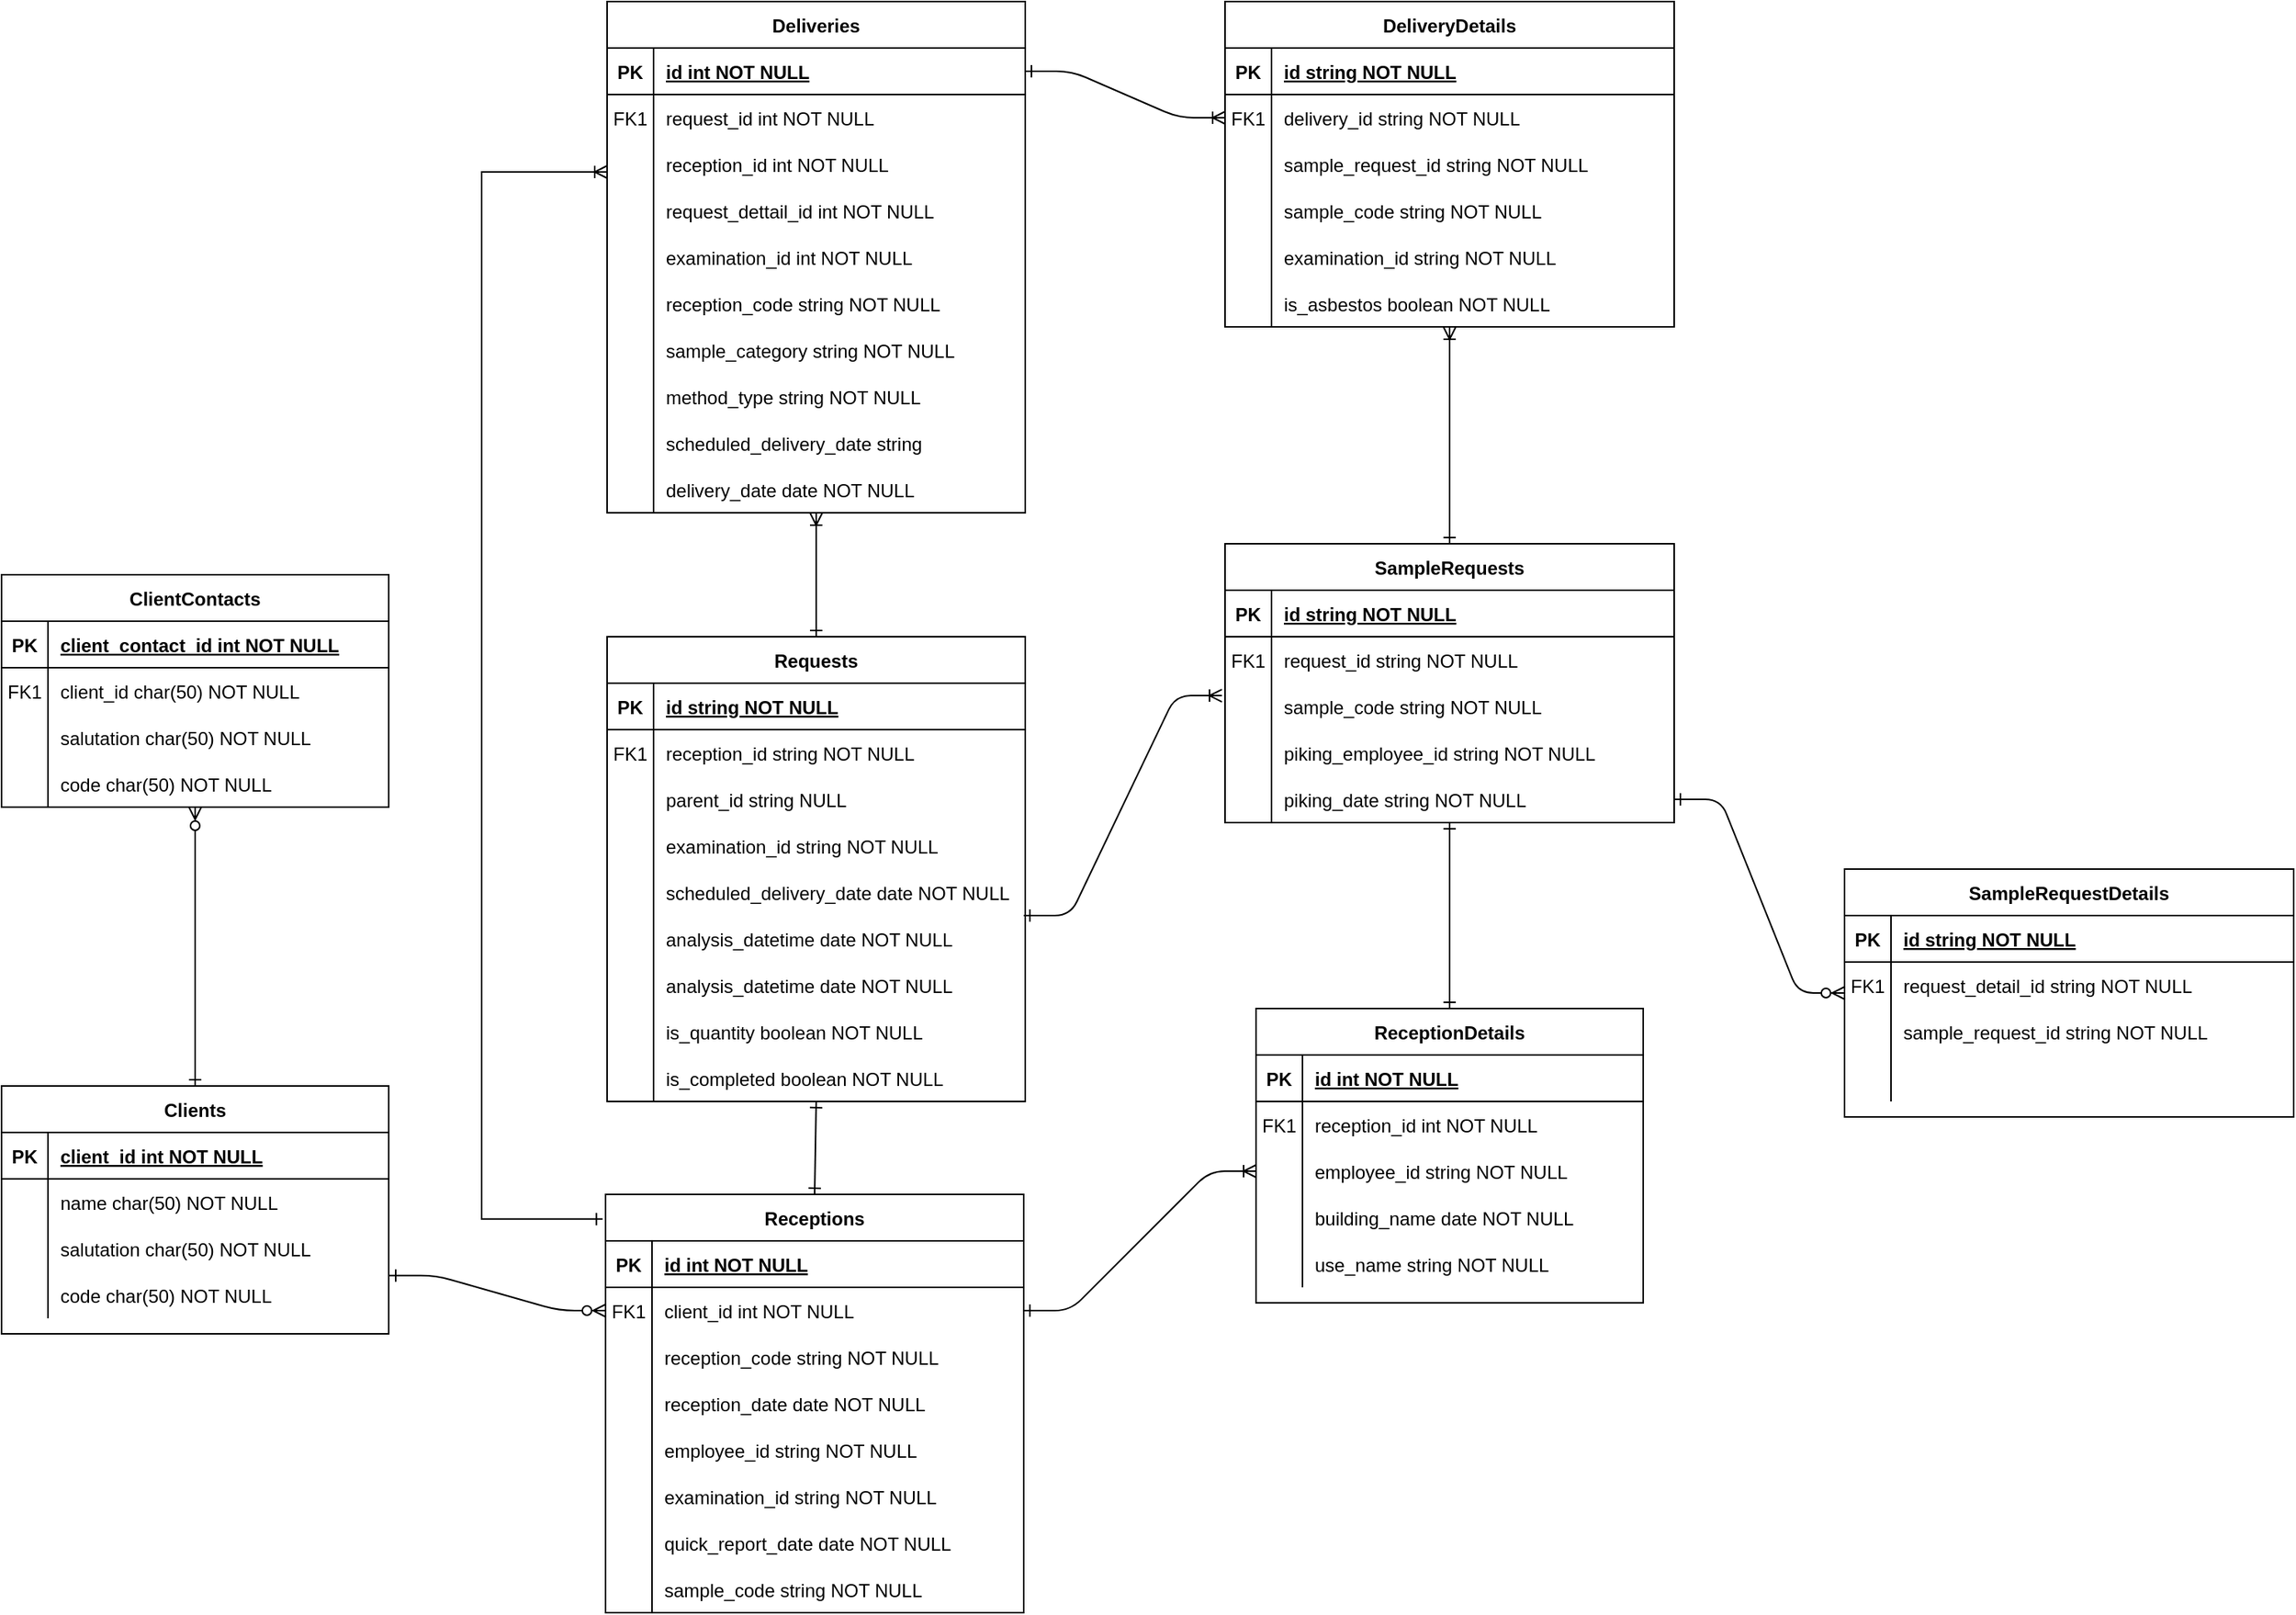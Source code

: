 <mxfile version="24.0.0" type="github" pages="2">
  <diagram id="R2lEEEUBdFMjLlhIrx00" name="E-R図">
    <mxGraphModel dx="1608" dy="1375" grid="1" gridSize="10" guides="1" tooltips="1" connect="1" arrows="1" fold="1" page="1" pageScale="1" pageWidth="1654" pageHeight="1169" math="0" shadow="0" extFonts="Permanent Marker^https://fonts.googleapis.com/css?family=Permanent+Marker">
      <root>
        <mxCell id="0" />
        <mxCell id="1" parent="0" />
        <mxCell id="C-vyLk0tnHw3VtMMgP7b-1" value="" style="edgeStyle=entityRelationEdgeStyle;endArrow=ERzeroToMany;startArrow=ERone;endFill=1;startFill=0;exitX=1.002;exitY=1.081;exitDx=0;exitDy=0;exitPerimeter=0;" parent="1" source="CFKgDJ76gKSAeNFdbBYh-74" target="C-vyLk0tnHw3VtMMgP7b-6" edge="1">
          <mxGeometry width="100" height="100" relative="1" as="geometry">
            <mxPoint x="252" y="1250" as="sourcePoint" />
            <mxPoint x="352" y="1150" as="targetPoint" />
          </mxGeometry>
        </mxCell>
        <mxCell id="C-vyLk0tnHw3VtMMgP7b-12" value="" style="edgeStyle=entityRelationEdgeStyle;endArrow=ERoneToMany;startArrow=ERone;endFill=0;startFill=0;entryX=0;entryY=0.5;entryDx=0;entryDy=0;" parent="1" source="C-vyLk0tnHw3VtMMgP7b-6" target="CFKgDJ76gKSAeNFdbBYh-8" edge="1">
          <mxGeometry width="100" height="100" relative="1" as="geometry">
            <mxPoint x="560" y="790" as="sourcePoint" />
            <mxPoint x="560" y="1060" as="targetPoint" />
            <Array as="points">
              <mxPoint x="565" y="880" />
              <mxPoint x="565" y="920" />
              <mxPoint x="570" y="925" />
            </Array>
          </mxGeometry>
        </mxCell>
        <mxCell id="C-vyLk0tnHw3VtMMgP7b-2" value="Receptions" style="shape=table;startSize=30;container=1;collapsible=1;childLayout=tableLayout;fixedRows=1;rowLines=0;fontStyle=1;align=center;resizeLast=1;" parent="1" vertex="1">
          <mxGeometry x="440" y="850" width="270" height="270" as="geometry" />
        </mxCell>
        <mxCell id="C-vyLk0tnHw3VtMMgP7b-3" value="" style="shape=partialRectangle;collapsible=0;dropTarget=0;pointerEvents=0;fillColor=none;points=[[0,0.5],[1,0.5]];portConstraint=eastwest;top=0;left=0;right=0;bottom=1;" parent="C-vyLk0tnHw3VtMMgP7b-2" vertex="1">
          <mxGeometry y="30" width="270" height="30" as="geometry" />
        </mxCell>
        <mxCell id="C-vyLk0tnHw3VtMMgP7b-4" value="PK" style="shape=partialRectangle;overflow=hidden;connectable=0;fillColor=none;top=0;left=0;bottom=0;right=0;fontStyle=1;" parent="C-vyLk0tnHw3VtMMgP7b-3" vertex="1">
          <mxGeometry width="30" height="30" as="geometry">
            <mxRectangle width="30" height="30" as="alternateBounds" />
          </mxGeometry>
        </mxCell>
        <mxCell id="C-vyLk0tnHw3VtMMgP7b-5" value="id int NOT NULL " style="shape=partialRectangle;overflow=hidden;connectable=0;fillColor=none;top=0;left=0;bottom=0;right=0;align=left;spacingLeft=6;fontStyle=5;" parent="C-vyLk0tnHw3VtMMgP7b-3" vertex="1">
          <mxGeometry x="30" width="240" height="30" as="geometry">
            <mxRectangle width="240" height="30" as="alternateBounds" />
          </mxGeometry>
        </mxCell>
        <mxCell id="C-vyLk0tnHw3VtMMgP7b-6" value="" style="shape=partialRectangle;collapsible=0;dropTarget=0;pointerEvents=0;fillColor=none;points=[[0,0.5],[1,0.5]];portConstraint=eastwest;top=0;left=0;right=0;bottom=0;" parent="C-vyLk0tnHw3VtMMgP7b-2" vertex="1">
          <mxGeometry y="60" width="270" height="30" as="geometry" />
        </mxCell>
        <mxCell id="C-vyLk0tnHw3VtMMgP7b-7" value="FK1" style="shape=partialRectangle;overflow=hidden;connectable=0;fillColor=none;top=0;left=0;bottom=0;right=0;" parent="C-vyLk0tnHw3VtMMgP7b-6" vertex="1">
          <mxGeometry width="30" height="30" as="geometry">
            <mxRectangle width="30" height="30" as="alternateBounds" />
          </mxGeometry>
        </mxCell>
        <mxCell id="C-vyLk0tnHw3VtMMgP7b-8" value="client_id int NOT NULL" style="shape=partialRectangle;overflow=hidden;connectable=0;fillColor=none;top=0;left=0;bottom=0;right=0;align=left;spacingLeft=6;" parent="C-vyLk0tnHw3VtMMgP7b-6" vertex="1">
          <mxGeometry x="30" width="240" height="30" as="geometry">
            <mxRectangle width="240" height="30" as="alternateBounds" />
          </mxGeometry>
        </mxCell>
        <mxCell id="C-vyLk0tnHw3VtMMgP7b-9" value="" style="shape=partialRectangle;collapsible=0;dropTarget=0;pointerEvents=0;fillColor=none;points=[[0,0.5],[1,0.5]];portConstraint=eastwest;top=0;left=0;right=0;bottom=0;" parent="C-vyLk0tnHw3VtMMgP7b-2" vertex="1">
          <mxGeometry y="90" width="270" height="30" as="geometry" />
        </mxCell>
        <mxCell id="C-vyLk0tnHw3VtMMgP7b-10" value="" style="shape=partialRectangle;overflow=hidden;connectable=0;fillColor=none;top=0;left=0;bottom=0;right=0;" parent="C-vyLk0tnHw3VtMMgP7b-9" vertex="1">
          <mxGeometry width="30" height="30" as="geometry">
            <mxRectangle width="30" height="30" as="alternateBounds" />
          </mxGeometry>
        </mxCell>
        <mxCell id="C-vyLk0tnHw3VtMMgP7b-11" value="reception_code string NOT NULL" style="shape=partialRectangle;overflow=hidden;connectable=0;fillColor=none;top=0;left=0;bottom=0;right=0;align=left;spacingLeft=6;" parent="C-vyLk0tnHw3VtMMgP7b-9" vertex="1">
          <mxGeometry x="30" width="240" height="30" as="geometry">
            <mxRectangle width="240" height="30" as="alternateBounds" />
          </mxGeometry>
        </mxCell>
        <mxCell id="1OnnK36imUl5aVk6Gwm6-46" value="" style="shape=partialRectangle;collapsible=0;dropTarget=0;pointerEvents=0;fillColor=none;points=[[0,0.5],[1,0.5]];portConstraint=eastwest;top=0;left=0;right=0;bottom=0;" parent="C-vyLk0tnHw3VtMMgP7b-2" vertex="1">
          <mxGeometry y="120" width="270" height="30" as="geometry" />
        </mxCell>
        <mxCell id="1OnnK36imUl5aVk6Gwm6-47" value="" style="shape=partialRectangle;overflow=hidden;connectable=0;fillColor=none;top=0;left=0;bottom=0;right=0;" parent="1OnnK36imUl5aVk6Gwm6-46" vertex="1">
          <mxGeometry width="30" height="30" as="geometry">
            <mxRectangle width="30" height="30" as="alternateBounds" />
          </mxGeometry>
        </mxCell>
        <mxCell id="1OnnK36imUl5aVk6Gwm6-48" value="reception_date date NOT NULL" style="shape=partialRectangle;overflow=hidden;connectable=0;fillColor=none;top=0;left=0;bottom=0;right=0;align=left;spacingLeft=6;" parent="1OnnK36imUl5aVk6Gwm6-46" vertex="1">
          <mxGeometry x="30" width="240" height="30" as="geometry">
            <mxRectangle width="240" height="30" as="alternateBounds" />
          </mxGeometry>
        </mxCell>
        <mxCell id="CFKgDJ76gKSAeNFdbBYh-47" value="" style="shape=partialRectangle;collapsible=0;dropTarget=0;pointerEvents=0;fillColor=none;points=[[0,0.5],[1,0.5]];portConstraint=eastwest;top=0;left=0;right=0;bottom=0;" parent="C-vyLk0tnHw3VtMMgP7b-2" vertex="1">
          <mxGeometry y="150" width="270" height="30" as="geometry" />
        </mxCell>
        <mxCell id="CFKgDJ76gKSAeNFdbBYh-48" value="" style="shape=partialRectangle;overflow=hidden;connectable=0;fillColor=none;top=0;left=0;bottom=0;right=0;" parent="CFKgDJ76gKSAeNFdbBYh-47" vertex="1">
          <mxGeometry width="30" height="30" as="geometry">
            <mxRectangle width="30" height="30" as="alternateBounds" />
          </mxGeometry>
        </mxCell>
        <mxCell id="CFKgDJ76gKSAeNFdbBYh-49" value="employee_id string NOT NULL" style="shape=partialRectangle;overflow=hidden;connectable=0;fillColor=none;top=0;left=0;bottom=0;right=0;align=left;spacingLeft=6;" parent="CFKgDJ76gKSAeNFdbBYh-47" vertex="1">
          <mxGeometry x="30" width="240" height="30" as="geometry">
            <mxRectangle width="240" height="30" as="alternateBounds" />
          </mxGeometry>
        </mxCell>
        <mxCell id="CFKgDJ76gKSAeNFdbBYh-242" value="" style="shape=partialRectangle;collapsible=0;dropTarget=0;pointerEvents=0;fillColor=none;points=[[0,0.5],[1,0.5]];portConstraint=eastwest;top=0;left=0;right=0;bottom=0;" parent="C-vyLk0tnHw3VtMMgP7b-2" vertex="1">
          <mxGeometry y="180" width="270" height="30" as="geometry" />
        </mxCell>
        <mxCell id="CFKgDJ76gKSAeNFdbBYh-243" value="" style="shape=partialRectangle;overflow=hidden;connectable=0;fillColor=none;top=0;left=0;bottom=0;right=0;" parent="CFKgDJ76gKSAeNFdbBYh-242" vertex="1">
          <mxGeometry width="30" height="30" as="geometry">
            <mxRectangle width="30" height="30" as="alternateBounds" />
          </mxGeometry>
        </mxCell>
        <mxCell id="CFKgDJ76gKSAeNFdbBYh-244" value="examination_id string NOT NULL" style="shape=partialRectangle;overflow=hidden;connectable=0;fillColor=none;top=0;left=0;bottom=0;right=0;align=left;spacingLeft=6;" parent="CFKgDJ76gKSAeNFdbBYh-242" vertex="1">
          <mxGeometry x="30" width="240" height="30" as="geometry">
            <mxRectangle width="240" height="30" as="alternateBounds" />
          </mxGeometry>
        </mxCell>
        <mxCell id="1OnnK36imUl5aVk6Gwm6-16" value="" style="shape=partialRectangle;collapsible=0;dropTarget=0;pointerEvents=0;fillColor=none;points=[[0,0.5],[1,0.5]];portConstraint=eastwest;top=0;left=0;right=0;bottom=0;" parent="C-vyLk0tnHw3VtMMgP7b-2" vertex="1">
          <mxGeometry y="210" width="270" height="30" as="geometry" />
        </mxCell>
        <mxCell id="1OnnK36imUl5aVk6Gwm6-17" value="" style="shape=partialRectangle;overflow=hidden;connectable=0;fillColor=none;top=0;left=0;bottom=0;right=0;" parent="1OnnK36imUl5aVk6Gwm6-16" vertex="1">
          <mxGeometry width="30" height="30" as="geometry">
            <mxRectangle width="30" height="30" as="alternateBounds" />
          </mxGeometry>
        </mxCell>
        <mxCell id="1OnnK36imUl5aVk6Gwm6-18" value="quick_report_date date NOT NULL" style="shape=partialRectangle;overflow=hidden;connectable=0;fillColor=none;top=0;left=0;bottom=0;right=0;align=left;spacingLeft=6;" parent="1OnnK36imUl5aVk6Gwm6-16" vertex="1">
          <mxGeometry x="30" width="240" height="30" as="geometry">
            <mxRectangle width="240" height="30" as="alternateBounds" />
          </mxGeometry>
        </mxCell>
        <mxCell id="CFKgDJ76gKSAeNFdbBYh-316" value="" style="shape=partialRectangle;collapsible=0;dropTarget=0;pointerEvents=0;fillColor=none;points=[[0,0.5],[1,0.5]];portConstraint=eastwest;top=0;left=0;right=0;bottom=0;" parent="C-vyLk0tnHw3VtMMgP7b-2" vertex="1">
          <mxGeometry y="240" width="270" height="30" as="geometry" />
        </mxCell>
        <mxCell id="CFKgDJ76gKSAeNFdbBYh-317" value="" style="shape=partialRectangle;overflow=hidden;connectable=0;fillColor=none;top=0;left=0;bottom=0;right=0;" parent="CFKgDJ76gKSAeNFdbBYh-316" vertex="1">
          <mxGeometry width="30" height="30" as="geometry">
            <mxRectangle width="30" height="30" as="alternateBounds" />
          </mxGeometry>
        </mxCell>
        <mxCell id="CFKgDJ76gKSAeNFdbBYh-318" value="sample_code string NOT NULL" style="shape=partialRectangle;overflow=hidden;connectable=0;fillColor=none;top=0;left=0;bottom=0;right=0;align=left;spacingLeft=6;" parent="CFKgDJ76gKSAeNFdbBYh-316" vertex="1">
          <mxGeometry x="30" width="240" height="30" as="geometry">
            <mxRectangle width="240" height="30" as="alternateBounds" />
          </mxGeometry>
        </mxCell>
        <mxCell id="C-vyLk0tnHw3VtMMgP7b-13" value="Deliveries" style="shape=table;startSize=30;container=1;collapsible=1;childLayout=tableLayout;fixedRows=1;rowLines=0;fontStyle=1;align=center;resizeLast=1;" parent="1" vertex="1">
          <mxGeometry x="441" y="80" width="270" height="330" as="geometry" />
        </mxCell>
        <mxCell id="C-vyLk0tnHw3VtMMgP7b-14" value="" style="shape=partialRectangle;collapsible=0;dropTarget=0;pointerEvents=0;fillColor=none;points=[[0,0.5],[1,0.5]];portConstraint=eastwest;top=0;left=0;right=0;bottom=1;" parent="C-vyLk0tnHw3VtMMgP7b-13" vertex="1">
          <mxGeometry y="30" width="270" height="30" as="geometry" />
        </mxCell>
        <mxCell id="C-vyLk0tnHw3VtMMgP7b-15" value="PK" style="shape=partialRectangle;overflow=hidden;connectable=0;fillColor=none;top=0;left=0;bottom=0;right=0;fontStyle=1;" parent="C-vyLk0tnHw3VtMMgP7b-14" vertex="1">
          <mxGeometry width="30" height="30" as="geometry">
            <mxRectangle width="30" height="30" as="alternateBounds" />
          </mxGeometry>
        </mxCell>
        <mxCell id="C-vyLk0tnHw3VtMMgP7b-16" value="id int NOT NULL " style="shape=partialRectangle;overflow=hidden;connectable=0;fillColor=none;top=0;left=0;bottom=0;right=0;align=left;spacingLeft=6;fontStyle=5;" parent="C-vyLk0tnHw3VtMMgP7b-14" vertex="1">
          <mxGeometry x="30" width="240" height="30" as="geometry">
            <mxRectangle width="240" height="30" as="alternateBounds" />
          </mxGeometry>
        </mxCell>
        <mxCell id="C-vyLk0tnHw3VtMMgP7b-17" value="" style="shape=partialRectangle;collapsible=0;dropTarget=0;pointerEvents=0;fillColor=none;points=[[0,0.5],[1,0.5]];portConstraint=eastwest;top=0;left=0;right=0;bottom=0;" parent="C-vyLk0tnHw3VtMMgP7b-13" vertex="1">
          <mxGeometry y="60" width="270" height="30" as="geometry" />
        </mxCell>
        <mxCell id="C-vyLk0tnHw3VtMMgP7b-18" value="FK1" style="shape=partialRectangle;overflow=hidden;connectable=0;fillColor=none;top=0;left=0;bottom=0;right=0;" parent="C-vyLk0tnHw3VtMMgP7b-17" vertex="1">
          <mxGeometry width="30" height="30" as="geometry">
            <mxRectangle width="30" height="30" as="alternateBounds" />
          </mxGeometry>
        </mxCell>
        <mxCell id="C-vyLk0tnHw3VtMMgP7b-19" value="request_id int NOT NULL" style="shape=partialRectangle;overflow=hidden;connectable=0;fillColor=none;top=0;left=0;bottom=0;right=0;align=left;spacingLeft=6;" parent="C-vyLk0tnHw3VtMMgP7b-17" vertex="1">
          <mxGeometry x="30" width="240" height="30" as="geometry">
            <mxRectangle width="240" height="30" as="alternateBounds" />
          </mxGeometry>
        </mxCell>
        <mxCell id="CFKgDJ76gKSAeNFdbBYh-251" value="" style="shape=partialRectangle;collapsible=0;dropTarget=0;pointerEvents=0;fillColor=none;points=[[0,0.5],[1,0.5]];portConstraint=eastwest;top=0;left=0;right=0;bottom=0;" parent="C-vyLk0tnHw3VtMMgP7b-13" vertex="1">
          <mxGeometry y="90" width="270" height="30" as="geometry" />
        </mxCell>
        <mxCell id="CFKgDJ76gKSAeNFdbBYh-252" value="" style="shape=partialRectangle;overflow=hidden;connectable=0;fillColor=none;top=0;left=0;bottom=0;right=0;" parent="CFKgDJ76gKSAeNFdbBYh-251" vertex="1">
          <mxGeometry width="30" height="30" as="geometry">
            <mxRectangle width="30" height="30" as="alternateBounds" />
          </mxGeometry>
        </mxCell>
        <mxCell id="CFKgDJ76gKSAeNFdbBYh-253" value="reception_id int NOT NULL" style="shape=partialRectangle;overflow=hidden;connectable=0;fillColor=none;top=0;left=0;bottom=0;right=0;align=left;spacingLeft=6;" parent="CFKgDJ76gKSAeNFdbBYh-251" vertex="1">
          <mxGeometry x="30" width="240" height="30" as="geometry">
            <mxRectangle width="240" height="30" as="alternateBounds" />
          </mxGeometry>
        </mxCell>
        <mxCell id="1OnnK36imUl5aVk6Gwm6-31" value="" style="shape=partialRectangle;collapsible=0;dropTarget=0;pointerEvents=0;fillColor=none;points=[[0,0.5],[1,0.5]];portConstraint=eastwest;top=0;left=0;right=0;bottom=0;" parent="C-vyLk0tnHw3VtMMgP7b-13" vertex="1">
          <mxGeometry y="120" width="270" height="30" as="geometry" />
        </mxCell>
        <mxCell id="1OnnK36imUl5aVk6Gwm6-32" value="" style="shape=partialRectangle;overflow=hidden;connectable=0;fillColor=none;top=0;left=0;bottom=0;right=0;" parent="1OnnK36imUl5aVk6Gwm6-31" vertex="1">
          <mxGeometry width="30" height="30" as="geometry">
            <mxRectangle width="30" height="30" as="alternateBounds" />
          </mxGeometry>
        </mxCell>
        <mxCell id="1OnnK36imUl5aVk6Gwm6-33" value="request_dettail_id int NOT NULL" style="shape=partialRectangle;overflow=hidden;connectable=0;fillColor=none;top=0;left=0;bottom=0;right=0;align=left;spacingLeft=6;" parent="1OnnK36imUl5aVk6Gwm6-31" vertex="1">
          <mxGeometry x="30" width="240" height="30" as="geometry">
            <mxRectangle width="240" height="30" as="alternateBounds" />
          </mxGeometry>
        </mxCell>
        <mxCell id="1OnnK36imUl5aVk6Gwm6-28" value="" style="shape=partialRectangle;collapsible=0;dropTarget=0;pointerEvents=0;fillColor=none;points=[[0,0.5],[1,0.5]];portConstraint=eastwest;top=0;left=0;right=0;bottom=0;" parent="C-vyLk0tnHw3VtMMgP7b-13" vertex="1">
          <mxGeometry y="150" width="270" height="30" as="geometry" />
        </mxCell>
        <mxCell id="1OnnK36imUl5aVk6Gwm6-29" value="" style="shape=partialRectangle;overflow=hidden;connectable=0;fillColor=none;top=0;left=0;bottom=0;right=0;" parent="1OnnK36imUl5aVk6Gwm6-28" vertex="1">
          <mxGeometry width="30" height="30" as="geometry">
            <mxRectangle width="30" height="30" as="alternateBounds" />
          </mxGeometry>
        </mxCell>
        <mxCell id="1OnnK36imUl5aVk6Gwm6-30" value="examination_id int NOT NULL" style="shape=partialRectangle;overflow=hidden;connectable=0;fillColor=none;top=0;left=0;bottom=0;right=0;align=left;spacingLeft=6;" parent="1OnnK36imUl5aVk6Gwm6-28" vertex="1">
          <mxGeometry x="30" width="240" height="30" as="geometry">
            <mxRectangle width="240" height="30" as="alternateBounds" />
          </mxGeometry>
        </mxCell>
        <mxCell id="CFKgDJ76gKSAeNFdbBYh-319" value="" style="shape=partialRectangle;collapsible=0;dropTarget=0;pointerEvents=0;fillColor=none;points=[[0,0.5],[1,0.5]];portConstraint=eastwest;top=0;left=0;right=0;bottom=0;" parent="C-vyLk0tnHw3VtMMgP7b-13" vertex="1">
          <mxGeometry y="180" width="270" height="30" as="geometry" />
        </mxCell>
        <mxCell id="CFKgDJ76gKSAeNFdbBYh-320" value="" style="shape=partialRectangle;overflow=hidden;connectable=0;fillColor=none;top=0;left=0;bottom=0;right=0;" parent="CFKgDJ76gKSAeNFdbBYh-319" vertex="1">
          <mxGeometry width="30" height="30" as="geometry">
            <mxRectangle width="30" height="30" as="alternateBounds" />
          </mxGeometry>
        </mxCell>
        <mxCell id="CFKgDJ76gKSAeNFdbBYh-321" value="reception_code string NOT NULL" style="shape=partialRectangle;overflow=hidden;connectable=0;fillColor=none;top=0;left=0;bottom=0;right=0;align=left;spacingLeft=6;" parent="CFKgDJ76gKSAeNFdbBYh-319" vertex="1">
          <mxGeometry x="30" width="240" height="30" as="geometry">
            <mxRectangle width="240" height="30" as="alternateBounds" />
          </mxGeometry>
        </mxCell>
        <mxCell id="1OnnK36imUl5aVk6Gwm6-52" value="" style="shape=partialRectangle;collapsible=0;dropTarget=0;pointerEvents=0;fillColor=none;points=[[0,0.5],[1,0.5]];portConstraint=eastwest;top=0;left=0;right=0;bottom=0;" parent="C-vyLk0tnHw3VtMMgP7b-13" vertex="1">
          <mxGeometry y="210" width="270" height="30" as="geometry" />
        </mxCell>
        <mxCell id="1OnnK36imUl5aVk6Gwm6-53" value="" style="shape=partialRectangle;overflow=hidden;connectable=0;fillColor=none;top=0;left=0;bottom=0;right=0;" parent="1OnnK36imUl5aVk6Gwm6-52" vertex="1">
          <mxGeometry width="30" height="30" as="geometry">
            <mxRectangle width="30" height="30" as="alternateBounds" />
          </mxGeometry>
        </mxCell>
        <mxCell id="1OnnK36imUl5aVk6Gwm6-54" value="sample_category string NOT NULL" style="shape=partialRectangle;overflow=hidden;connectable=0;fillColor=none;top=0;left=0;bottom=0;right=0;align=left;spacingLeft=6;" parent="1OnnK36imUl5aVk6Gwm6-52" vertex="1">
          <mxGeometry x="30" width="240" height="30" as="geometry">
            <mxRectangle width="240" height="30" as="alternateBounds" />
          </mxGeometry>
        </mxCell>
        <mxCell id="1OnnK36imUl5aVk6Gwm6-34" value="" style="shape=partialRectangle;collapsible=0;dropTarget=0;pointerEvents=0;fillColor=none;points=[[0,0.5],[1,0.5]];portConstraint=eastwest;top=0;left=0;right=0;bottom=0;" parent="C-vyLk0tnHw3VtMMgP7b-13" vertex="1">
          <mxGeometry y="240" width="270" height="30" as="geometry" />
        </mxCell>
        <mxCell id="1OnnK36imUl5aVk6Gwm6-35" value="" style="shape=partialRectangle;overflow=hidden;connectable=0;fillColor=none;top=0;left=0;bottom=0;right=0;" parent="1OnnK36imUl5aVk6Gwm6-34" vertex="1">
          <mxGeometry width="30" height="30" as="geometry">
            <mxRectangle width="30" height="30" as="alternateBounds" />
          </mxGeometry>
        </mxCell>
        <mxCell id="1OnnK36imUl5aVk6Gwm6-36" value="method_type string NOT NULL" style="shape=partialRectangle;overflow=hidden;connectable=0;fillColor=none;top=0;left=0;bottom=0;right=0;align=left;spacingLeft=6;" parent="1OnnK36imUl5aVk6Gwm6-34" vertex="1">
          <mxGeometry x="30" width="240" height="30" as="geometry">
            <mxRectangle width="240" height="30" as="alternateBounds" />
          </mxGeometry>
        </mxCell>
        <mxCell id="C-vyLk0tnHw3VtMMgP7b-20" value="" style="shape=partialRectangle;collapsible=0;dropTarget=0;pointerEvents=0;fillColor=none;points=[[0,0.5],[1,0.5]];portConstraint=eastwest;top=0;left=0;right=0;bottom=0;" parent="C-vyLk0tnHw3VtMMgP7b-13" vertex="1">
          <mxGeometry y="270" width="270" height="30" as="geometry" />
        </mxCell>
        <mxCell id="C-vyLk0tnHw3VtMMgP7b-21" value="" style="shape=partialRectangle;overflow=hidden;connectable=0;fillColor=none;top=0;left=0;bottom=0;right=0;" parent="C-vyLk0tnHw3VtMMgP7b-20" vertex="1">
          <mxGeometry width="30" height="30" as="geometry">
            <mxRectangle width="30" height="30" as="alternateBounds" />
          </mxGeometry>
        </mxCell>
        <mxCell id="C-vyLk0tnHw3VtMMgP7b-22" value="scheduled_delivery_date string" style="shape=partialRectangle;overflow=hidden;connectable=0;fillColor=none;top=0;left=0;bottom=0;right=0;align=left;spacingLeft=6;" parent="C-vyLk0tnHw3VtMMgP7b-20" vertex="1">
          <mxGeometry x="30" width="240" height="30" as="geometry">
            <mxRectangle width="240" height="30" as="alternateBounds" />
          </mxGeometry>
        </mxCell>
        <mxCell id="CFKgDJ76gKSAeNFdbBYh-257" value="" style="shape=partialRectangle;collapsible=0;dropTarget=0;pointerEvents=0;fillColor=none;points=[[0,0.5],[1,0.5]];portConstraint=eastwest;top=0;left=0;right=0;bottom=0;" parent="C-vyLk0tnHw3VtMMgP7b-13" vertex="1">
          <mxGeometry y="300" width="270" height="30" as="geometry" />
        </mxCell>
        <mxCell id="CFKgDJ76gKSAeNFdbBYh-258" value="" style="shape=partialRectangle;overflow=hidden;connectable=0;fillColor=none;top=0;left=0;bottom=0;right=0;" parent="CFKgDJ76gKSAeNFdbBYh-257" vertex="1">
          <mxGeometry width="30" height="30" as="geometry">
            <mxRectangle width="30" height="30" as="alternateBounds" />
          </mxGeometry>
        </mxCell>
        <mxCell id="CFKgDJ76gKSAeNFdbBYh-259" value="delivery_date date NOT NULL" style="shape=partialRectangle;overflow=hidden;connectable=0;fillColor=none;top=0;left=0;bottom=0;right=0;align=left;spacingLeft=6;" parent="CFKgDJ76gKSAeNFdbBYh-257" vertex="1">
          <mxGeometry x="30" width="240" height="30" as="geometry">
            <mxRectangle width="240" height="30" as="alternateBounds" />
          </mxGeometry>
        </mxCell>
        <mxCell id="C-vyLk0tnHw3VtMMgP7b-23" value="Clients" style="shape=table;startSize=30;container=1;collapsible=1;childLayout=tableLayout;fixedRows=1;rowLines=0;fontStyle=1;align=center;resizeLast=1;" parent="1" vertex="1">
          <mxGeometry x="50" y="780" width="250" height="160" as="geometry" />
        </mxCell>
        <mxCell id="C-vyLk0tnHw3VtMMgP7b-24" value="" style="shape=partialRectangle;collapsible=0;dropTarget=0;pointerEvents=0;fillColor=none;points=[[0,0.5],[1,0.5]];portConstraint=eastwest;top=0;left=0;right=0;bottom=1;" parent="C-vyLk0tnHw3VtMMgP7b-23" vertex="1">
          <mxGeometry y="30" width="250" height="30" as="geometry" />
        </mxCell>
        <mxCell id="C-vyLk0tnHw3VtMMgP7b-25" value="PK" style="shape=partialRectangle;overflow=hidden;connectable=0;fillColor=none;top=0;left=0;bottom=0;right=0;fontStyle=1;" parent="C-vyLk0tnHw3VtMMgP7b-24" vertex="1">
          <mxGeometry width="30" height="30" as="geometry">
            <mxRectangle width="30" height="30" as="alternateBounds" />
          </mxGeometry>
        </mxCell>
        <mxCell id="C-vyLk0tnHw3VtMMgP7b-26" value="client_id int NOT NULL " style="shape=partialRectangle;overflow=hidden;connectable=0;fillColor=none;top=0;left=0;bottom=0;right=0;align=left;spacingLeft=6;fontStyle=5;" parent="C-vyLk0tnHw3VtMMgP7b-24" vertex="1">
          <mxGeometry x="30" width="220" height="30" as="geometry">
            <mxRectangle width="220" height="30" as="alternateBounds" />
          </mxGeometry>
        </mxCell>
        <mxCell id="C-vyLk0tnHw3VtMMgP7b-27" value="" style="shape=partialRectangle;collapsible=0;dropTarget=0;pointerEvents=0;fillColor=none;points=[[0,0.5],[1,0.5]];portConstraint=eastwest;top=0;left=0;right=0;bottom=0;" parent="C-vyLk0tnHw3VtMMgP7b-23" vertex="1">
          <mxGeometry y="60" width="250" height="30" as="geometry" />
        </mxCell>
        <mxCell id="C-vyLk0tnHw3VtMMgP7b-28" value="" style="shape=partialRectangle;overflow=hidden;connectable=0;fillColor=none;top=0;left=0;bottom=0;right=0;" parent="C-vyLk0tnHw3VtMMgP7b-27" vertex="1">
          <mxGeometry width="30" height="30" as="geometry">
            <mxRectangle width="30" height="30" as="alternateBounds" />
          </mxGeometry>
        </mxCell>
        <mxCell id="C-vyLk0tnHw3VtMMgP7b-29" value="name char(50) NOT NULL" style="shape=partialRectangle;overflow=hidden;connectable=0;fillColor=none;top=0;left=0;bottom=0;right=0;align=left;spacingLeft=6;" parent="C-vyLk0tnHw3VtMMgP7b-27" vertex="1">
          <mxGeometry x="30" width="220" height="30" as="geometry">
            <mxRectangle width="220" height="30" as="alternateBounds" />
          </mxGeometry>
        </mxCell>
        <mxCell id="CFKgDJ76gKSAeNFdbBYh-74" value="" style="shape=partialRectangle;collapsible=0;dropTarget=0;pointerEvents=0;fillColor=none;points=[[0,0.5],[1,0.5]];portConstraint=eastwest;top=0;left=0;right=0;bottom=0;" parent="C-vyLk0tnHw3VtMMgP7b-23" vertex="1">
          <mxGeometry y="90" width="250" height="30" as="geometry" />
        </mxCell>
        <mxCell id="CFKgDJ76gKSAeNFdbBYh-75" value="" style="shape=partialRectangle;overflow=hidden;connectable=0;fillColor=none;top=0;left=0;bottom=0;right=0;" parent="CFKgDJ76gKSAeNFdbBYh-74" vertex="1">
          <mxGeometry width="30" height="30" as="geometry">
            <mxRectangle width="30" height="30" as="alternateBounds" />
          </mxGeometry>
        </mxCell>
        <mxCell id="CFKgDJ76gKSAeNFdbBYh-76" value="salutation char(50) NOT NULL" style="shape=partialRectangle;overflow=hidden;connectable=0;fillColor=none;top=0;left=0;bottom=0;right=0;align=left;spacingLeft=6;" parent="CFKgDJ76gKSAeNFdbBYh-74" vertex="1">
          <mxGeometry x="30" width="220" height="30" as="geometry">
            <mxRectangle width="220" height="30" as="alternateBounds" />
          </mxGeometry>
        </mxCell>
        <mxCell id="CFKgDJ76gKSAeNFdbBYh-80" value="" style="shape=partialRectangle;collapsible=0;dropTarget=0;pointerEvents=0;fillColor=none;points=[[0,0.5],[1,0.5]];portConstraint=eastwest;top=0;left=0;right=0;bottom=0;" parent="C-vyLk0tnHw3VtMMgP7b-23" vertex="1">
          <mxGeometry y="120" width="250" height="30" as="geometry" />
        </mxCell>
        <mxCell id="CFKgDJ76gKSAeNFdbBYh-81" value="" style="shape=partialRectangle;overflow=hidden;connectable=0;fillColor=none;top=0;left=0;bottom=0;right=0;" parent="CFKgDJ76gKSAeNFdbBYh-80" vertex="1">
          <mxGeometry width="30" height="30" as="geometry">
            <mxRectangle width="30" height="30" as="alternateBounds" />
          </mxGeometry>
        </mxCell>
        <mxCell id="CFKgDJ76gKSAeNFdbBYh-82" value="code char(50) NOT NULL" style="shape=partialRectangle;overflow=hidden;connectable=0;fillColor=none;top=0;left=0;bottom=0;right=0;align=left;spacingLeft=6;" parent="CFKgDJ76gKSAeNFdbBYh-80" vertex="1">
          <mxGeometry x="30" width="220" height="30" as="geometry">
            <mxRectangle width="220" height="30" as="alternateBounds" />
          </mxGeometry>
        </mxCell>
        <mxCell id="CFKgDJ76gKSAeNFdbBYh-1" value="ReceptionDetails" style="shape=table;startSize=30;container=1;collapsible=1;childLayout=tableLayout;fixedRows=1;rowLines=0;fontStyle=1;align=center;resizeLast=1;" parent="1" vertex="1">
          <mxGeometry x="860" y="730" width="250" height="190" as="geometry" />
        </mxCell>
        <mxCell id="CFKgDJ76gKSAeNFdbBYh-2" value="" style="shape=partialRectangle;collapsible=0;dropTarget=0;pointerEvents=0;fillColor=none;points=[[0,0.5],[1,0.5]];portConstraint=eastwest;top=0;left=0;right=0;bottom=1;" parent="CFKgDJ76gKSAeNFdbBYh-1" vertex="1">
          <mxGeometry y="30" width="250" height="30" as="geometry" />
        </mxCell>
        <mxCell id="CFKgDJ76gKSAeNFdbBYh-3" value="PK" style="shape=partialRectangle;overflow=hidden;connectable=0;fillColor=none;top=0;left=0;bottom=0;right=0;fontStyle=1;" parent="CFKgDJ76gKSAeNFdbBYh-2" vertex="1">
          <mxGeometry width="30" height="30" as="geometry">
            <mxRectangle width="30" height="30" as="alternateBounds" />
          </mxGeometry>
        </mxCell>
        <mxCell id="CFKgDJ76gKSAeNFdbBYh-4" value="id int NOT NULL " style="shape=partialRectangle;overflow=hidden;connectable=0;fillColor=none;top=0;left=0;bottom=0;right=0;align=left;spacingLeft=6;fontStyle=5;" parent="CFKgDJ76gKSAeNFdbBYh-2" vertex="1">
          <mxGeometry x="30" width="220" height="30" as="geometry">
            <mxRectangle width="220" height="30" as="alternateBounds" />
          </mxGeometry>
        </mxCell>
        <mxCell id="CFKgDJ76gKSAeNFdbBYh-5" value="" style="shape=partialRectangle;collapsible=0;dropTarget=0;pointerEvents=0;fillColor=none;points=[[0,0.5],[1,0.5]];portConstraint=eastwest;top=0;left=0;right=0;bottom=0;" parent="CFKgDJ76gKSAeNFdbBYh-1" vertex="1">
          <mxGeometry y="60" width="250" height="30" as="geometry" />
        </mxCell>
        <mxCell id="CFKgDJ76gKSAeNFdbBYh-6" value="FK1" style="shape=partialRectangle;overflow=hidden;connectable=0;fillColor=none;top=0;left=0;bottom=0;right=0;" parent="CFKgDJ76gKSAeNFdbBYh-5" vertex="1">
          <mxGeometry width="30" height="30" as="geometry">
            <mxRectangle width="30" height="30" as="alternateBounds" />
          </mxGeometry>
        </mxCell>
        <mxCell id="CFKgDJ76gKSAeNFdbBYh-7" value="reception_id int NOT NULL" style="shape=partialRectangle;overflow=hidden;connectable=0;fillColor=none;top=0;left=0;bottom=0;right=0;align=left;spacingLeft=6;" parent="CFKgDJ76gKSAeNFdbBYh-5" vertex="1">
          <mxGeometry x="30" width="220" height="30" as="geometry">
            <mxRectangle width="220" height="30" as="alternateBounds" />
          </mxGeometry>
        </mxCell>
        <mxCell id="CFKgDJ76gKSAeNFdbBYh-8" value="" style="shape=partialRectangle;collapsible=0;dropTarget=0;pointerEvents=0;fillColor=none;points=[[0,0.5],[1,0.5]];portConstraint=eastwest;top=0;left=0;right=0;bottom=0;" parent="CFKgDJ76gKSAeNFdbBYh-1" vertex="1">
          <mxGeometry y="90" width="250" height="30" as="geometry" />
        </mxCell>
        <mxCell id="CFKgDJ76gKSAeNFdbBYh-9" value="" style="shape=partialRectangle;overflow=hidden;connectable=0;fillColor=none;top=0;left=0;bottom=0;right=0;" parent="CFKgDJ76gKSAeNFdbBYh-8" vertex="1">
          <mxGeometry width="30" height="30" as="geometry">
            <mxRectangle width="30" height="30" as="alternateBounds" />
          </mxGeometry>
        </mxCell>
        <mxCell id="CFKgDJ76gKSAeNFdbBYh-10" value="employee_id string NOT NULL" style="shape=partialRectangle;overflow=hidden;connectable=0;fillColor=none;top=0;left=0;bottom=0;right=0;align=left;spacingLeft=6;" parent="CFKgDJ76gKSAeNFdbBYh-8" vertex="1">
          <mxGeometry x="30" width="220" height="30" as="geometry">
            <mxRectangle width="220" height="30" as="alternateBounds" />
          </mxGeometry>
        </mxCell>
        <mxCell id="CFKgDJ76gKSAeNFdbBYh-11" value="" style="shape=partialRectangle;collapsible=0;dropTarget=0;pointerEvents=0;fillColor=none;points=[[0,0.5],[1,0.5]];portConstraint=eastwest;top=0;left=0;right=0;bottom=0;" parent="CFKgDJ76gKSAeNFdbBYh-1" vertex="1">
          <mxGeometry y="120" width="250" height="30" as="geometry" />
        </mxCell>
        <mxCell id="CFKgDJ76gKSAeNFdbBYh-12" value="" style="shape=partialRectangle;overflow=hidden;connectable=0;fillColor=none;top=0;left=0;bottom=0;right=0;" parent="CFKgDJ76gKSAeNFdbBYh-11" vertex="1">
          <mxGeometry width="30" height="30" as="geometry">
            <mxRectangle width="30" height="30" as="alternateBounds" />
          </mxGeometry>
        </mxCell>
        <mxCell id="CFKgDJ76gKSAeNFdbBYh-13" value="building_name date NOT NULL" style="shape=partialRectangle;overflow=hidden;connectable=0;fillColor=none;top=0;left=0;bottom=0;right=0;align=left;spacingLeft=6;" parent="CFKgDJ76gKSAeNFdbBYh-11" vertex="1">
          <mxGeometry x="30" width="220" height="30" as="geometry">
            <mxRectangle width="220" height="30" as="alternateBounds" />
          </mxGeometry>
        </mxCell>
        <mxCell id="CFKgDJ76gKSAeNFdbBYh-178" value="" style="shape=partialRectangle;collapsible=0;dropTarget=0;pointerEvents=0;fillColor=none;points=[[0,0.5],[1,0.5]];portConstraint=eastwest;top=0;left=0;right=0;bottom=0;" parent="CFKgDJ76gKSAeNFdbBYh-1" vertex="1">
          <mxGeometry y="150" width="250" height="30" as="geometry" />
        </mxCell>
        <mxCell id="CFKgDJ76gKSAeNFdbBYh-179" value="" style="shape=partialRectangle;overflow=hidden;connectable=0;fillColor=none;top=0;left=0;bottom=0;right=0;" parent="CFKgDJ76gKSAeNFdbBYh-178" vertex="1">
          <mxGeometry width="30" height="30" as="geometry">
            <mxRectangle width="30" height="30" as="alternateBounds" />
          </mxGeometry>
        </mxCell>
        <mxCell id="CFKgDJ76gKSAeNFdbBYh-180" value="use_name string NOT NULL" style="shape=partialRectangle;overflow=hidden;connectable=0;fillColor=none;top=0;left=0;bottom=0;right=0;align=left;spacingLeft=6;" parent="CFKgDJ76gKSAeNFdbBYh-178" vertex="1">
          <mxGeometry x="30" width="220" height="30" as="geometry">
            <mxRectangle width="220" height="30" as="alternateBounds" />
          </mxGeometry>
        </mxCell>
        <mxCell id="CFKgDJ76gKSAeNFdbBYh-83" value="ClientContacts" style="shape=table;startSize=30;container=1;collapsible=1;childLayout=tableLayout;fixedRows=1;rowLines=0;fontStyle=1;align=center;resizeLast=1;" parent="1" vertex="1">
          <mxGeometry x="50" y="450" width="250" height="150" as="geometry" />
        </mxCell>
        <mxCell id="CFKgDJ76gKSAeNFdbBYh-84" value="" style="shape=partialRectangle;collapsible=0;dropTarget=0;pointerEvents=0;fillColor=none;points=[[0,0.5],[1,0.5]];portConstraint=eastwest;top=0;left=0;right=0;bottom=1;" parent="CFKgDJ76gKSAeNFdbBYh-83" vertex="1">
          <mxGeometry y="30" width="250" height="30" as="geometry" />
        </mxCell>
        <mxCell id="CFKgDJ76gKSAeNFdbBYh-85" value="PK" style="shape=partialRectangle;overflow=hidden;connectable=0;fillColor=none;top=0;left=0;bottom=0;right=0;fontStyle=1;" parent="CFKgDJ76gKSAeNFdbBYh-84" vertex="1">
          <mxGeometry width="30" height="30" as="geometry">
            <mxRectangle width="30" height="30" as="alternateBounds" />
          </mxGeometry>
        </mxCell>
        <mxCell id="CFKgDJ76gKSAeNFdbBYh-86" value="client_contact_id int NOT NULL " style="shape=partialRectangle;overflow=hidden;connectable=0;fillColor=none;top=0;left=0;bottom=0;right=0;align=left;spacingLeft=6;fontStyle=5;" parent="CFKgDJ76gKSAeNFdbBYh-84" vertex="1">
          <mxGeometry x="30" width="220" height="30" as="geometry">
            <mxRectangle width="220" height="30" as="alternateBounds" />
          </mxGeometry>
        </mxCell>
        <mxCell id="CFKgDJ76gKSAeNFdbBYh-87" value="" style="shape=partialRectangle;collapsible=0;dropTarget=0;pointerEvents=0;fillColor=none;points=[[0,0.5],[1,0.5]];portConstraint=eastwest;top=0;left=0;right=0;bottom=0;" parent="CFKgDJ76gKSAeNFdbBYh-83" vertex="1">
          <mxGeometry y="60" width="250" height="30" as="geometry" />
        </mxCell>
        <mxCell id="CFKgDJ76gKSAeNFdbBYh-88" value="FK1" style="shape=partialRectangle;overflow=hidden;connectable=0;fillColor=none;top=0;left=0;bottom=0;right=0;" parent="CFKgDJ76gKSAeNFdbBYh-87" vertex="1">
          <mxGeometry width="30" height="30" as="geometry">
            <mxRectangle width="30" height="30" as="alternateBounds" />
          </mxGeometry>
        </mxCell>
        <mxCell id="CFKgDJ76gKSAeNFdbBYh-89" value="client_id char(50) NOT NULL" style="shape=partialRectangle;overflow=hidden;connectable=0;fillColor=none;top=0;left=0;bottom=0;right=0;align=left;spacingLeft=6;" parent="CFKgDJ76gKSAeNFdbBYh-87" vertex="1">
          <mxGeometry x="30" width="220" height="30" as="geometry">
            <mxRectangle width="220" height="30" as="alternateBounds" />
          </mxGeometry>
        </mxCell>
        <mxCell id="CFKgDJ76gKSAeNFdbBYh-90" value="" style="shape=partialRectangle;collapsible=0;dropTarget=0;pointerEvents=0;fillColor=none;points=[[0,0.5],[1,0.5]];portConstraint=eastwest;top=0;left=0;right=0;bottom=0;" parent="CFKgDJ76gKSAeNFdbBYh-83" vertex="1">
          <mxGeometry y="90" width="250" height="30" as="geometry" />
        </mxCell>
        <mxCell id="CFKgDJ76gKSAeNFdbBYh-91" value="" style="shape=partialRectangle;overflow=hidden;connectable=0;fillColor=none;top=0;left=0;bottom=0;right=0;" parent="CFKgDJ76gKSAeNFdbBYh-90" vertex="1">
          <mxGeometry width="30" height="30" as="geometry">
            <mxRectangle width="30" height="30" as="alternateBounds" />
          </mxGeometry>
        </mxCell>
        <mxCell id="CFKgDJ76gKSAeNFdbBYh-92" value="salutation char(50) NOT NULL" style="shape=partialRectangle;overflow=hidden;connectable=0;fillColor=none;top=0;left=0;bottom=0;right=0;align=left;spacingLeft=6;" parent="CFKgDJ76gKSAeNFdbBYh-90" vertex="1">
          <mxGeometry x="30" width="220" height="30" as="geometry">
            <mxRectangle width="220" height="30" as="alternateBounds" />
          </mxGeometry>
        </mxCell>
        <mxCell id="CFKgDJ76gKSAeNFdbBYh-93" value="" style="shape=partialRectangle;collapsible=0;dropTarget=0;pointerEvents=0;fillColor=none;points=[[0,0.5],[1,0.5]];portConstraint=eastwest;top=0;left=0;right=0;bottom=0;" parent="CFKgDJ76gKSAeNFdbBYh-83" vertex="1">
          <mxGeometry y="120" width="250" height="30" as="geometry" />
        </mxCell>
        <mxCell id="CFKgDJ76gKSAeNFdbBYh-94" value="" style="shape=partialRectangle;overflow=hidden;connectable=0;fillColor=none;top=0;left=0;bottom=0;right=0;" parent="CFKgDJ76gKSAeNFdbBYh-93" vertex="1">
          <mxGeometry width="30" height="30" as="geometry">
            <mxRectangle width="30" height="30" as="alternateBounds" />
          </mxGeometry>
        </mxCell>
        <mxCell id="CFKgDJ76gKSAeNFdbBYh-95" value="code char(50) NOT NULL" style="shape=partialRectangle;overflow=hidden;connectable=0;fillColor=none;top=0;left=0;bottom=0;right=0;align=left;spacingLeft=6;" parent="CFKgDJ76gKSAeNFdbBYh-93" vertex="1">
          <mxGeometry x="30" width="220" height="30" as="geometry">
            <mxRectangle width="220" height="30" as="alternateBounds" />
          </mxGeometry>
        </mxCell>
        <mxCell id="CFKgDJ76gKSAeNFdbBYh-100" value="SampleRequests" style="shape=table;startSize=30;container=1;collapsible=1;childLayout=tableLayout;fixedRows=1;rowLines=0;fontStyle=1;align=center;resizeLast=1;" parent="1" vertex="1">
          <mxGeometry x="840" y="430" width="290" height="180" as="geometry" />
        </mxCell>
        <mxCell id="CFKgDJ76gKSAeNFdbBYh-101" value="" style="shape=partialRectangle;collapsible=0;dropTarget=0;pointerEvents=0;fillColor=none;points=[[0,0.5],[1,0.5]];portConstraint=eastwest;top=0;left=0;right=0;bottom=1;" parent="CFKgDJ76gKSAeNFdbBYh-100" vertex="1">
          <mxGeometry y="30" width="290" height="30" as="geometry" />
        </mxCell>
        <mxCell id="CFKgDJ76gKSAeNFdbBYh-102" value="PK" style="shape=partialRectangle;overflow=hidden;connectable=0;fillColor=none;top=0;left=0;bottom=0;right=0;fontStyle=1;" parent="CFKgDJ76gKSAeNFdbBYh-101" vertex="1">
          <mxGeometry width="30" height="30" as="geometry">
            <mxRectangle width="30" height="30" as="alternateBounds" />
          </mxGeometry>
        </mxCell>
        <mxCell id="CFKgDJ76gKSAeNFdbBYh-103" value="id string NOT NULL " style="shape=partialRectangle;overflow=hidden;connectable=0;fillColor=none;top=0;left=0;bottom=0;right=0;align=left;spacingLeft=6;fontStyle=5;" parent="CFKgDJ76gKSAeNFdbBYh-101" vertex="1">
          <mxGeometry x="30" width="260" height="30" as="geometry">
            <mxRectangle width="260" height="30" as="alternateBounds" />
          </mxGeometry>
        </mxCell>
        <mxCell id="CFKgDJ76gKSAeNFdbBYh-104" value="" style="shape=partialRectangle;collapsible=0;dropTarget=0;pointerEvents=0;fillColor=none;points=[[0,0.5],[1,0.5]];portConstraint=eastwest;top=0;left=0;right=0;bottom=0;" parent="CFKgDJ76gKSAeNFdbBYh-100" vertex="1">
          <mxGeometry y="60" width="290" height="30" as="geometry" />
        </mxCell>
        <mxCell id="CFKgDJ76gKSAeNFdbBYh-105" value="FK1" style="shape=partialRectangle;overflow=hidden;connectable=0;fillColor=none;top=0;left=0;bottom=0;right=0;" parent="CFKgDJ76gKSAeNFdbBYh-104" vertex="1">
          <mxGeometry width="30" height="30" as="geometry">
            <mxRectangle width="30" height="30" as="alternateBounds" />
          </mxGeometry>
        </mxCell>
        <mxCell id="CFKgDJ76gKSAeNFdbBYh-106" value="request_id string NOT NULL" style="shape=partialRectangle;overflow=hidden;connectable=0;fillColor=none;top=0;left=0;bottom=0;right=0;align=left;spacingLeft=6;" parent="CFKgDJ76gKSAeNFdbBYh-104" vertex="1">
          <mxGeometry x="30" width="260" height="30" as="geometry">
            <mxRectangle width="260" height="30" as="alternateBounds" />
          </mxGeometry>
        </mxCell>
        <mxCell id="CFKgDJ76gKSAeNFdbBYh-181" value="" style="shape=partialRectangle;collapsible=0;dropTarget=0;pointerEvents=0;fillColor=none;points=[[0,0.5],[1,0.5]];portConstraint=eastwest;top=0;left=0;right=0;bottom=0;" parent="CFKgDJ76gKSAeNFdbBYh-100" vertex="1">
          <mxGeometry y="90" width="290" height="30" as="geometry" />
        </mxCell>
        <mxCell id="CFKgDJ76gKSAeNFdbBYh-182" value="" style="shape=partialRectangle;overflow=hidden;connectable=0;fillColor=none;top=0;left=0;bottom=0;right=0;" parent="CFKgDJ76gKSAeNFdbBYh-181" vertex="1">
          <mxGeometry width="30" height="30" as="geometry">
            <mxRectangle width="30" height="30" as="alternateBounds" />
          </mxGeometry>
        </mxCell>
        <mxCell id="CFKgDJ76gKSAeNFdbBYh-183" value="sample_code string NOT NULL" style="shape=partialRectangle;overflow=hidden;connectable=0;fillColor=none;top=0;left=0;bottom=0;right=0;align=left;spacingLeft=6;" parent="CFKgDJ76gKSAeNFdbBYh-181" vertex="1">
          <mxGeometry x="30" width="260" height="30" as="geometry">
            <mxRectangle width="260" height="30" as="alternateBounds" />
          </mxGeometry>
        </mxCell>
        <mxCell id="CFKgDJ76gKSAeNFdbBYh-199" value="" style="shape=partialRectangle;collapsible=0;dropTarget=0;pointerEvents=0;fillColor=none;points=[[0,0.5],[1,0.5]];portConstraint=eastwest;top=0;left=0;right=0;bottom=0;" parent="CFKgDJ76gKSAeNFdbBYh-100" vertex="1">
          <mxGeometry y="120" width="290" height="30" as="geometry" />
        </mxCell>
        <mxCell id="CFKgDJ76gKSAeNFdbBYh-200" value="" style="shape=partialRectangle;overflow=hidden;connectable=0;fillColor=none;top=0;left=0;bottom=0;right=0;" parent="CFKgDJ76gKSAeNFdbBYh-199" vertex="1">
          <mxGeometry width="30" height="30" as="geometry">
            <mxRectangle width="30" height="30" as="alternateBounds" />
          </mxGeometry>
        </mxCell>
        <mxCell id="CFKgDJ76gKSAeNFdbBYh-201" value="piking_employee_id string NOT NULL" style="shape=partialRectangle;overflow=hidden;connectable=0;fillColor=none;top=0;left=0;bottom=0;right=0;align=left;spacingLeft=6;" parent="CFKgDJ76gKSAeNFdbBYh-199" vertex="1">
          <mxGeometry x="30" width="260" height="30" as="geometry">
            <mxRectangle width="260" height="30" as="alternateBounds" />
          </mxGeometry>
        </mxCell>
        <mxCell id="CFKgDJ76gKSAeNFdbBYh-266" value="" style="shape=partialRectangle;collapsible=0;dropTarget=0;pointerEvents=0;fillColor=none;points=[[0,0.5],[1,0.5]];portConstraint=eastwest;top=0;left=0;right=0;bottom=0;" parent="CFKgDJ76gKSAeNFdbBYh-100" vertex="1">
          <mxGeometry y="150" width="290" height="30" as="geometry" />
        </mxCell>
        <mxCell id="CFKgDJ76gKSAeNFdbBYh-267" value="" style="shape=partialRectangle;overflow=hidden;connectable=0;fillColor=none;top=0;left=0;bottom=0;right=0;" parent="CFKgDJ76gKSAeNFdbBYh-266" vertex="1">
          <mxGeometry width="30" height="30" as="geometry">
            <mxRectangle width="30" height="30" as="alternateBounds" />
          </mxGeometry>
        </mxCell>
        <mxCell id="CFKgDJ76gKSAeNFdbBYh-268" value="piking_date string NOT NULL" style="shape=partialRectangle;overflow=hidden;connectable=0;fillColor=none;top=0;left=0;bottom=0;right=0;align=left;spacingLeft=6;" parent="CFKgDJ76gKSAeNFdbBYh-266" vertex="1">
          <mxGeometry x="30" width="260" height="30" as="geometry">
            <mxRectangle width="260" height="30" as="alternateBounds" />
          </mxGeometry>
        </mxCell>
        <mxCell id="CFKgDJ76gKSAeNFdbBYh-110" value="Requests" style="shape=table;startSize=30;container=1;collapsible=1;childLayout=tableLayout;fixedRows=1;rowLines=0;fontStyle=1;align=center;resizeLast=1;" parent="1" vertex="1">
          <mxGeometry x="441" y="490" width="270" height="300" as="geometry" />
        </mxCell>
        <mxCell id="CFKgDJ76gKSAeNFdbBYh-111" value="" style="shape=partialRectangle;collapsible=0;dropTarget=0;pointerEvents=0;fillColor=none;points=[[0,0.5],[1,0.5]];portConstraint=eastwest;top=0;left=0;right=0;bottom=1;" parent="CFKgDJ76gKSAeNFdbBYh-110" vertex="1">
          <mxGeometry y="30" width="270" height="30" as="geometry" />
        </mxCell>
        <mxCell id="CFKgDJ76gKSAeNFdbBYh-112" value="PK" style="shape=partialRectangle;overflow=hidden;connectable=0;fillColor=none;top=0;left=0;bottom=0;right=0;fontStyle=1;" parent="CFKgDJ76gKSAeNFdbBYh-111" vertex="1">
          <mxGeometry width="30" height="30" as="geometry">
            <mxRectangle width="30" height="30" as="alternateBounds" />
          </mxGeometry>
        </mxCell>
        <mxCell id="CFKgDJ76gKSAeNFdbBYh-113" value="id string NOT NULL " style="shape=partialRectangle;overflow=hidden;connectable=0;fillColor=none;top=0;left=0;bottom=0;right=0;align=left;spacingLeft=6;fontStyle=5;" parent="CFKgDJ76gKSAeNFdbBYh-111" vertex="1">
          <mxGeometry x="30" width="240" height="30" as="geometry">
            <mxRectangle width="240" height="30" as="alternateBounds" />
          </mxGeometry>
        </mxCell>
        <mxCell id="CFKgDJ76gKSAeNFdbBYh-114" value="" style="shape=partialRectangle;collapsible=0;dropTarget=0;pointerEvents=0;fillColor=none;points=[[0,0.5],[1,0.5]];portConstraint=eastwest;top=0;left=0;right=0;bottom=0;" parent="CFKgDJ76gKSAeNFdbBYh-110" vertex="1">
          <mxGeometry y="60" width="270" height="30" as="geometry" />
        </mxCell>
        <mxCell id="CFKgDJ76gKSAeNFdbBYh-115" value="FK1" style="shape=partialRectangle;overflow=hidden;connectable=0;fillColor=none;top=0;left=0;bottom=0;right=0;" parent="CFKgDJ76gKSAeNFdbBYh-114" vertex="1">
          <mxGeometry width="30" height="30" as="geometry">
            <mxRectangle width="30" height="30" as="alternateBounds" />
          </mxGeometry>
        </mxCell>
        <mxCell id="CFKgDJ76gKSAeNFdbBYh-116" value="reception_id string NOT NULL" style="shape=partialRectangle;overflow=hidden;connectable=0;fillColor=none;top=0;left=0;bottom=0;right=0;align=left;spacingLeft=6;" parent="CFKgDJ76gKSAeNFdbBYh-114" vertex="1">
          <mxGeometry x="30" width="240" height="30" as="geometry">
            <mxRectangle width="240" height="30" as="alternateBounds" />
          </mxGeometry>
        </mxCell>
        <mxCell id="1OnnK36imUl5aVk6Gwm6-49" value="" style="shape=partialRectangle;collapsible=0;dropTarget=0;pointerEvents=0;fillColor=none;points=[[0,0.5],[1,0.5]];portConstraint=eastwest;top=0;left=0;right=0;bottom=0;" parent="CFKgDJ76gKSAeNFdbBYh-110" vertex="1">
          <mxGeometry y="90" width="270" height="30" as="geometry" />
        </mxCell>
        <mxCell id="1OnnK36imUl5aVk6Gwm6-50" value="" style="shape=partialRectangle;overflow=hidden;connectable=0;fillColor=none;top=0;left=0;bottom=0;right=0;" parent="1OnnK36imUl5aVk6Gwm6-49" vertex="1">
          <mxGeometry width="30" height="30" as="geometry">
            <mxRectangle width="30" height="30" as="alternateBounds" />
          </mxGeometry>
        </mxCell>
        <mxCell id="1OnnK36imUl5aVk6Gwm6-51" value="parent_id string NULL" style="shape=partialRectangle;overflow=hidden;connectable=0;fillColor=none;top=0;left=0;bottom=0;right=0;align=left;spacingLeft=6;" parent="1OnnK36imUl5aVk6Gwm6-49" vertex="1">
          <mxGeometry x="30" width="240" height="30" as="geometry">
            <mxRectangle width="240" height="30" as="alternateBounds" />
          </mxGeometry>
        </mxCell>
        <mxCell id="CFKgDJ76gKSAeNFdbBYh-204" value="" style="shape=partialRectangle;collapsible=0;dropTarget=0;pointerEvents=0;fillColor=none;points=[[0,0.5],[1,0.5]];portConstraint=eastwest;top=0;left=0;right=0;bottom=0;" parent="CFKgDJ76gKSAeNFdbBYh-110" vertex="1">
          <mxGeometry y="120" width="270" height="30" as="geometry" />
        </mxCell>
        <mxCell id="CFKgDJ76gKSAeNFdbBYh-205" value="" style="shape=partialRectangle;overflow=hidden;connectable=0;fillColor=none;top=0;left=0;bottom=0;right=0;" parent="CFKgDJ76gKSAeNFdbBYh-204" vertex="1">
          <mxGeometry width="30" height="30" as="geometry">
            <mxRectangle width="30" height="30" as="alternateBounds" />
          </mxGeometry>
        </mxCell>
        <mxCell id="CFKgDJ76gKSAeNFdbBYh-206" value="examination_id string NOT NULL" style="shape=partialRectangle;overflow=hidden;connectable=0;fillColor=none;top=0;left=0;bottom=0;right=0;align=left;spacingLeft=6;" parent="CFKgDJ76gKSAeNFdbBYh-204" vertex="1">
          <mxGeometry x="30" width="240" height="30" as="geometry">
            <mxRectangle width="240" height="30" as="alternateBounds" />
          </mxGeometry>
        </mxCell>
        <mxCell id="1OnnK36imUl5aVk6Gwm6-37" value="" style="shape=partialRectangle;collapsible=0;dropTarget=0;pointerEvents=0;fillColor=none;points=[[0,0.5],[1,0.5]];portConstraint=eastwest;top=0;left=0;right=0;bottom=0;" parent="CFKgDJ76gKSAeNFdbBYh-110" vertex="1">
          <mxGeometry y="150" width="270" height="30" as="geometry" />
        </mxCell>
        <mxCell id="1OnnK36imUl5aVk6Gwm6-38" value="" style="shape=partialRectangle;overflow=hidden;connectable=0;fillColor=none;top=0;left=0;bottom=0;right=0;" parent="1OnnK36imUl5aVk6Gwm6-37" vertex="1">
          <mxGeometry width="30" height="30" as="geometry">
            <mxRectangle width="30" height="30" as="alternateBounds" />
          </mxGeometry>
        </mxCell>
        <mxCell id="1OnnK36imUl5aVk6Gwm6-39" value="scheduled_delivery_date date NOT NULL" style="shape=partialRectangle;overflow=hidden;connectable=0;fillColor=none;top=0;left=0;bottom=0;right=0;align=left;spacingLeft=6;" parent="1OnnK36imUl5aVk6Gwm6-37" vertex="1">
          <mxGeometry x="30" width="240" height="30" as="geometry">
            <mxRectangle width="240" height="30" as="alternateBounds" />
          </mxGeometry>
        </mxCell>
        <mxCell id="CFKgDJ76gKSAeNFdbBYh-260" value="" style="shape=partialRectangle;collapsible=0;dropTarget=0;pointerEvents=0;fillColor=none;points=[[0,0.5],[1,0.5]];portConstraint=eastwest;top=0;left=0;right=0;bottom=0;" parent="CFKgDJ76gKSAeNFdbBYh-110" vertex="1">
          <mxGeometry y="180" width="270" height="30" as="geometry" />
        </mxCell>
        <mxCell id="CFKgDJ76gKSAeNFdbBYh-261" value="" style="shape=partialRectangle;overflow=hidden;connectable=0;fillColor=none;top=0;left=0;bottom=0;right=0;" parent="CFKgDJ76gKSAeNFdbBYh-260" vertex="1">
          <mxGeometry width="30" height="30" as="geometry">
            <mxRectangle width="30" height="30" as="alternateBounds" />
          </mxGeometry>
        </mxCell>
        <mxCell id="CFKgDJ76gKSAeNFdbBYh-262" value="analysis_datetime date NOT NULL" style="shape=partialRectangle;overflow=hidden;connectable=0;fillColor=none;top=0;left=0;bottom=0;right=0;align=left;spacingLeft=6;" parent="CFKgDJ76gKSAeNFdbBYh-260" vertex="1">
          <mxGeometry x="30" width="240" height="30" as="geometry">
            <mxRectangle width="240" height="30" as="alternateBounds" />
          </mxGeometry>
        </mxCell>
        <mxCell id="1OnnK36imUl5aVk6Gwm6-40" value="" style="shape=partialRectangle;collapsible=0;dropTarget=0;pointerEvents=0;fillColor=none;points=[[0,0.5],[1,0.5]];portConstraint=eastwest;top=0;left=0;right=0;bottom=0;" parent="CFKgDJ76gKSAeNFdbBYh-110" vertex="1">
          <mxGeometry y="210" width="270" height="30" as="geometry" />
        </mxCell>
        <mxCell id="1OnnK36imUl5aVk6Gwm6-41" value="" style="shape=partialRectangle;overflow=hidden;connectable=0;fillColor=none;top=0;left=0;bottom=0;right=0;" parent="1OnnK36imUl5aVk6Gwm6-40" vertex="1">
          <mxGeometry width="30" height="30" as="geometry">
            <mxRectangle width="30" height="30" as="alternateBounds" />
          </mxGeometry>
        </mxCell>
        <mxCell id="1OnnK36imUl5aVk6Gwm6-42" value="analysis_datetime date NOT NULL" style="shape=partialRectangle;overflow=hidden;connectable=0;fillColor=none;top=0;left=0;bottom=0;right=0;align=left;spacingLeft=6;" parent="1OnnK36imUl5aVk6Gwm6-40" vertex="1">
          <mxGeometry x="30" width="240" height="30" as="geometry">
            <mxRectangle width="240" height="30" as="alternateBounds" />
          </mxGeometry>
        </mxCell>
        <mxCell id="CFKgDJ76gKSAeNFdbBYh-245" value="" style="shape=partialRectangle;collapsible=0;dropTarget=0;pointerEvents=0;fillColor=none;points=[[0,0.5],[1,0.5]];portConstraint=eastwest;top=0;left=0;right=0;bottom=0;" parent="CFKgDJ76gKSAeNFdbBYh-110" vertex="1">
          <mxGeometry y="240" width="270" height="30" as="geometry" />
        </mxCell>
        <mxCell id="CFKgDJ76gKSAeNFdbBYh-246" value="" style="shape=partialRectangle;overflow=hidden;connectable=0;fillColor=none;top=0;left=0;bottom=0;right=0;" parent="CFKgDJ76gKSAeNFdbBYh-245" vertex="1">
          <mxGeometry width="30" height="30" as="geometry">
            <mxRectangle width="30" height="30" as="alternateBounds" />
          </mxGeometry>
        </mxCell>
        <mxCell id="CFKgDJ76gKSAeNFdbBYh-247" value="is_quantity boolean NOT NULL" style="shape=partialRectangle;overflow=hidden;connectable=0;fillColor=none;top=0;left=0;bottom=0;right=0;align=left;spacingLeft=6;" parent="CFKgDJ76gKSAeNFdbBYh-245" vertex="1">
          <mxGeometry x="30" width="240" height="30" as="geometry">
            <mxRectangle width="240" height="30" as="alternateBounds" />
          </mxGeometry>
        </mxCell>
        <mxCell id="1OnnK36imUl5aVk6Gwm6-43" value="" style="shape=partialRectangle;collapsible=0;dropTarget=0;pointerEvents=0;fillColor=none;points=[[0,0.5],[1,0.5]];portConstraint=eastwest;top=0;left=0;right=0;bottom=0;" parent="CFKgDJ76gKSAeNFdbBYh-110" vertex="1">
          <mxGeometry y="270" width="270" height="30" as="geometry" />
        </mxCell>
        <mxCell id="1OnnK36imUl5aVk6Gwm6-44" value="" style="shape=partialRectangle;overflow=hidden;connectable=0;fillColor=none;top=0;left=0;bottom=0;right=0;" parent="1OnnK36imUl5aVk6Gwm6-43" vertex="1">
          <mxGeometry width="30" height="30" as="geometry">
            <mxRectangle width="30" height="30" as="alternateBounds" />
          </mxGeometry>
        </mxCell>
        <mxCell id="1OnnK36imUl5aVk6Gwm6-45" value="is_completed boolean NOT NULL" style="shape=partialRectangle;overflow=hidden;connectable=0;fillColor=none;top=0;left=0;bottom=0;right=0;align=left;spacingLeft=6;" parent="1OnnK36imUl5aVk6Gwm6-43" vertex="1">
          <mxGeometry x="30" width="240" height="30" as="geometry">
            <mxRectangle width="240" height="30" as="alternateBounds" />
          </mxGeometry>
        </mxCell>
        <mxCell id="CFKgDJ76gKSAeNFdbBYh-123" value="" style="edgeStyle=entityRelationEdgeStyle;endArrow=ERoneToMany;startArrow=ERone;endFill=0;startFill=0;entryX=-0.007;entryY=0.267;entryDx=0;entryDy=0;entryPerimeter=0;" parent="1" target="CFKgDJ76gKSAeNFdbBYh-181" edge="1">
          <mxGeometry width="100" height="100" relative="1" as="geometry">
            <mxPoint x="710" y="670" as="sourcePoint" />
            <mxPoint x="770" y="480" as="targetPoint" />
            <Array as="points">
              <mxPoint x="565" y="595" />
              <mxPoint x="565" y="635" />
              <mxPoint x="570" y="640" />
            </Array>
          </mxGeometry>
        </mxCell>
        <mxCell id="CFKgDJ76gKSAeNFdbBYh-124" value="" style="endArrow=ERone;startArrow=ERone;endFill=0;startFill=0;exitX=0.5;exitY=0;exitDx=0;exitDy=0;entryX=0.5;entryY=1;entryDx=0;entryDy=0;" parent="1" source="C-vyLk0tnHw3VtMMgP7b-2" target="CFKgDJ76gKSAeNFdbBYh-110" edge="1">
          <mxGeometry width="100" height="100" relative="1" as="geometry">
            <mxPoint x="719" y="467" as="sourcePoint" />
            <mxPoint x="600" y="530" as="targetPoint" />
          </mxGeometry>
        </mxCell>
        <mxCell id="CFKgDJ76gKSAeNFdbBYh-125" value="" style="endArrow=ERoneToMany;startArrow=ERone;endFill=0;startFill=0;entryX=0.5;entryY=1;entryDx=0;entryDy=0;" parent="1" source="CFKgDJ76gKSAeNFdbBYh-110" target="C-vyLk0tnHw3VtMMgP7b-13" edge="1">
          <mxGeometry width="100" height="100" relative="1" as="geometry">
            <mxPoint x="595" y="670" as="sourcePoint" />
            <mxPoint x="610" y="540" as="targetPoint" />
          </mxGeometry>
        </mxCell>
        <mxCell id="CFKgDJ76gKSAeNFdbBYh-126" value="DeliveryDetails" style="shape=table;startSize=30;container=1;collapsible=1;childLayout=tableLayout;fixedRows=1;rowLines=0;fontStyle=1;align=center;resizeLast=1;" parent="1" vertex="1">
          <mxGeometry x="840" y="80" width="290" height="210" as="geometry" />
        </mxCell>
        <mxCell id="CFKgDJ76gKSAeNFdbBYh-127" value="" style="shape=partialRectangle;collapsible=0;dropTarget=0;pointerEvents=0;fillColor=none;points=[[0,0.5],[1,0.5]];portConstraint=eastwest;top=0;left=0;right=0;bottom=1;" parent="CFKgDJ76gKSAeNFdbBYh-126" vertex="1">
          <mxGeometry y="30" width="290" height="30" as="geometry" />
        </mxCell>
        <mxCell id="CFKgDJ76gKSAeNFdbBYh-128" value="PK" style="shape=partialRectangle;overflow=hidden;connectable=0;fillColor=none;top=0;left=0;bottom=0;right=0;fontStyle=1;" parent="CFKgDJ76gKSAeNFdbBYh-127" vertex="1">
          <mxGeometry width="30" height="30" as="geometry">
            <mxRectangle width="30" height="30" as="alternateBounds" />
          </mxGeometry>
        </mxCell>
        <mxCell id="CFKgDJ76gKSAeNFdbBYh-129" value="id string NOT NULL " style="shape=partialRectangle;overflow=hidden;connectable=0;fillColor=none;top=0;left=0;bottom=0;right=0;align=left;spacingLeft=6;fontStyle=5;" parent="CFKgDJ76gKSAeNFdbBYh-127" vertex="1">
          <mxGeometry x="30" width="260" height="30" as="geometry">
            <mxRectangle width="260" height="30" as="alternateBounds" />
          </mxGeometry>
        </mxCell>
        <mxCell id="CFKgDJ76gKSAeNFdbBYh-130" value="" style="shape=partialRectangle;collapsible=0;dropTarget=0;pointerEvents=0;fillColor=none;points=[[0,0.5],[1,0.5]];portConstraint=eastwest;top=0;left=0;right=0;bottom=0;" parent="CFKgDJ76gKSAeNFdbBYh-126" vertex="1">
          <mxGeometry y="60" width="290" height="30" as="geometry" />
        </mxCell>
        <mxCell id="CFKgDJ76gKSAeNFdbBYh-131" value="FK1" style="shape=partialRectangle;overflow=hidden;connectable=0;fillColor=none;top=0;left=0;bottom=0;right=0;" parent="CFKgDJ76gKSAeNFdbBYh-130" vertex="1">
          <mxGeometry width="30" height="30" as="geometry">
            <mxRectangle width="30" height="30" as="alternateBounds" />
          </mxGeometry>
        </mxCell>
        <mxCell id="CFKgDJ76gKSAeNFdbBYh-132" value="delivery_id string NOT NULL" style="shape=partialRectangle;overflow=hidden;connectable=0;fillColor=none;top=0;left=0;bottom=0;right=0;align=left;spacingLeft=6;" parent="CFKgDJ76gKSAeNFdbBYh-130" vertex="1">
          <mxGeometry x="30" width="260" height="30" as="geometry">
            <mxRectangle width="260" height="30" as="alternateBounds" />
          </mxGeometry>
        </mxCell>
        <mxCell id="CFKgDJ76gKSAeNFdbBYh-133" value="" style="shape=partialRectangle;collapsible=0;dropTarget=0;pointerEvents=0;fillColor=none;points=[[0,0.5],[1,0.5]];portConstraint=eastwest;top=0;left=0;right=0;bottom=0;" parent="CFKgDJ76gKSAeNFdbBYh-126" vertex="1">
          <mxGeometry y="90" width="290" height="30" as="geometry" />
        </mxCell>
        <mxCell id="CFKgDJ76gKSAeNFdbBYh-134" value="" style="shape=partialRectangle;overflow=hidden;connectable=0;fillColor=none;top=0;left=0;bottom=0;right=0;" parent="CFKgDJ76gKSAeNFdbBYh-133" vertex="1">
          <mxGeometry width="30" height="30" as="geometry">
            <mxRectangle width="30" height="30" as="alternateBounds" />
          </mxGeometry>
        </mxCell>
        <mxCell id="CFKgDJ76gKSAeNFdbBYh-135" value="sample_request_id string NOT NULL" style="shape=partialRectangle;overflow=hidden;connectable=0;fillColor=none;top=0;left=0;bottom=0;right=0;align=left;spacingLeft=6;" parent="CFKgDJ76gKSAeNFdbBYh-133" vertex="1">
          <mxGeometry x="30" width="260" height="30" as="geometry">
            <mxRectangle width="260" height="30" as="alternateBounds" />
          </mxGeometry>
        </mxCell>
        <mxCell id="CFKgDJ76gKSAeNFdbBYh-228" value="" style="shape=partialRectangle;collapsible=0;dropTarget=0;pointerEvents=0;fillColor=none;points=[[0,0.5],[1,0.5]];portConstraint=eastwest;top=0;left=0;right=0;bottom=0;" parent="CFKgDJ76gKSAeNFdbBYh-126" vertex="1">
          <mxGeometry y="120" width="290" height="30" as="geometry" />
        </mxCell>
        <mxCell id="CFKgDJ76gKSAeNFdbBYh-229" value="" style="shape=partialRectangle;overflow=hidden;connectable=0;fillColor=none;top=0;left=0;bottom=0;right=0;" parent="CFKgDJ76gKSAeNFdbBYh-228" vertex="1">
          <mxGeometry width="30" height="30" as="geometry">
            <mxRectangle width="30" height="30" as="alternateBounds" />
          </mxGeometry>
        </mxCell>
        <mxCell id="CFKgDJ76gKSAeNFdbBYh-230" value="sample_code string NOT NULL" style="shape=partialRectangle;overflow=hidden;connectable=0;fillColor=none;top=0;left=0;bottom=0;right=0;align=left;spacingLeft=6;" parent="CFKgDJ76gKSAeNFdbBYh-228" vertex="1">
          <mxGeometry x="30" width="260" height="30" as="geometry">
            <mxRectangle width="260" height="30" as="alternateBounds" />
          </mxGeometry>
        </mxCell>
        <mxCell id="1OnnK36imUl5aVk6Gwm6-25" value="" style="shape=partialRectangle;collapsible=0;dropTarget=0;pointerEvents=0;fillColor=none;points=[[0,0.5],[1,0.5]];portConstraint=eastwest;top=0;left=0;right=0;bottom=0;" parent="CFKgDJ76gKSAeNFdbBYh-126" vertex="1">
          <mxGeometry y="150" width="290" height="30" as="geometry" />
        </mxCell>
        <mxCell id="1OnnK36imUl5aVk6Gwm6-26" value="" style="shape=partialRectangle;overflow=hidden;connectable=0;fillColor=none;top=0;left=0;bottom=0;right=0;" parent="1OnnK36imUl5aVk6Gwm6-25" vertex="1">
          <mxGeometry width="30" height="30" as="geometry">
            <mxRectangle width="30" height="30" as="alternateBounds" />
          </mxGeometry>
        </mxCell>
        <mxCell id="1OnnK36imUl5aVk6Gwm6-27" value="examination_id string NOT NULL" style="shape=partialRectangle;overflow=hidden;connectable=0;fillColor=none;top=0;left=0;bottom=0;right=0;align=left;spacingLeft=6;" parent="1OnnK36imUl5aVk6Gwm6-25" vertex="1">
          <mxGeometry x="30" width="260" height="30" as="geometry">
            <mxRectangle width="260" height="30" as="alternateBounds" />
          </mxGeometry>
        </mxCell>
        <mxCell id="CFKgDJ76gKSAeNFdbBYh-136" value="" style="shape=partialRectangle;collapsible=0;dropTarget=0;pointerEvents=0;fillColor=none;points=[[0,0.5],[1,0.5]];portConstraint=eastwest;top=0;left=0;right=0;bottom=0;" parent="CFKgDJ76gKSAeNFdbBYh-126" vertex="1">
          <mxGeometry y="180" width="290" height="30" as="geometry" />
        </mxCell>
        <mxCell id="CFKgDJ76gKSAeNFdbBYh-137" value="" style="shape=partialRectangle;overflow=hidden;connectable=0;fillColor=none;top=0;left=0;bottom=0;right=0;" parent="CFKgDJ76gKSAeNFdbBYh-136" vertex="1">
          <mxGeometry width="30" height="30" as="geometry">
            <mxRectangle width="30" height="30" as="alternateBounds" />
          </mxGeometry>
        </mxCell>
        <mxCell id="CFKgDJ76gKSAeNFdbBYh-138" value="is_asbestos boolean NOT NULL" style="shape=partialRectangle;overflow=hidden;connectable=0;fillColor=none;top=0;left=0;bottom=0;right=0;align=left;spacingLeft=6;" parent="CFKgDJ76gKSAeNFdbBYh-136" vertex="1">
          <mxGeometry x="30" width="260" height="30" as="geometry">
            <mxRectangle width="260" height="30" as="alternateBounds" />
          </mxGeometry>
        </mxCell>
        <mxCell id="CFKgDJ76gKSAeNFdbBYh-139" value="" style="edgeStyle=entityRelationEdgeStyle;endArrow=ERoneToMany;startArrow=ERone;endFill=0;startFill=0;entryX=0;entryY=0.5;entryDx=0;entryDy=0;exitX=1;exitY=0.5;exitDx=0;exitDy=0;" parent="1" source="C-vyLk0tnHw3VtMMgP7b-14" target="CFKgDJ76gKSAeNFdbBYh-130" edge="1">
          <mxGeometry width="100" height="100" relative="1" as="geometry">
            <mxPoint x="719" y="467" as="sourcePoint" />
            <mxPoint x="780" y="485" as="targetPoint" />
            <Array as="points">
              <mxPoint x="575" y="605" />
              <mxPoint x="575" y="645" />
              <mxPoint x="580" y="650" />
            </Array>
          </mxGeometry>
        </mxCell>
        <mxCell id="CFKgDJ76gKSAeNFdbBYh-140" value="" style="endArrow=ERoneToMany;startArrow=ERone;endFill=0;startFill=0;entryX=0.5;entryY=1;entryDx=0;entryDy=0;exitX=0.5;exitY=0;exitDx=0;exitDy=0;" parent="1" source="CFKgDJ76gKSAeNFdbBYh-100" target="CFKgDJ76gKSAeNFdbBYh-126" edge="1">
          <mxGeometry width="100" height="100" relative="1" as="geometry">
            <mxPoint x="615" y="400" as="sourcePoint" />
            <mxPoint x="615" y="290" as="targetPoint" />
          </mxGeometry>
        </mxCell>
        <mxCell id="CFKgDJ76gKSAeNFdbBYh-141" value="" style="endArrow=ERone;startArrow=ERone;endFill=0;startFill=0;entryX=0.5;entryY=1;entryDx=0;entryDy=0;exitX=0.5;exitY=0;exitDx=0;exitDy=0;" parent="1" source="CFKgDJ76gKSAeNFdbBYh-1" target="CFKgDJ76gKSAeNFdbBYh-100" edge="1">
          <mxGeometry width="100" height="100" relative="1" as="geometry">
            <mxPoint x="945" y="400" as="sourcePoint" />
            <mxPoint x="945" y="320" as="targetPoint" />
          </mxGeometry>
        </mxCell>
        <mxCell id="CFKgDJ76gKSAeNFdbBYh-142" style="edgeStyle=none;rounded=0;orthogonalLoop=1;jettySize=auto;html=1;exitX=0.75;exitY=0;exitDx=0;exitDy=0;" parent="1" source="CFKgDJ76gKSAeNFdbBYh-1" target="CFKgDJ76gKSAeNFdbBYh-1" edge="1">
          <mxGeometry relative="1" as="geometry" />
        </mxCell>
        <mxCell id="CFKgDJ76gKSAeNFdbBYh-156" value="SampleRequestDetails" style="shape=table;startSize=30;container=1;collapsible=1;childLayout=tableLayout;fixedRows=1;rowLines=0;fontStyle=1;align=center;resizeLast=1;" parent="1" vertex="1">
          <mxGeometry x="1240" y="640" width="290" height="160" as="geometry" />
        </mxCell>
        <mxCell id="CFKgDJ76gKSAeNFdbBYh-157" value="" style="shape=partialRectangle;collapsible=0;dropTarget=0;pointerEvents=0;fillColor=none;points=[[0,0.5],[1,0.5]];portConstraint=eastwest;top=0;left=0;right=0;bottom=1;" parent="CFKgDJ76gKSAeNFdbBYh-156" vertex="1">
          <mxGeometry y="30" width="290" height="30" as="geometry" />
        </mxCell>
        <mxCell id="CFKgDJ76gKSAeNFdbBYh-158" value="PK" style="shape=partialRectangle;overflow=hidden;connectable=0;fillColor=none;top=0;left=0;bottom=0;right=0;fontStyle=1;" parent="CFKgDJ76gKSAeNFdbBYh-157" vertex="1">
          <mxGeometry width="30" height="30" as="geometry">
            <mxRectangle width="30" height="30" as="alternateBounds" />
          </mxGeometry>
        </mxCell>
        <mxCell id="CFKgDJ76gKSAeNFdbBYh-159" value="id string NOT NULL " style="shape=partialRectangle;overflow=hidden;connectable=0;fillColor=none;top=0;left=0;bottom=0;right=0;align=left;spacingLeft=6;fontStyle=5;" parent="CFKgDJ76gKSAeNFdbBYh-157" vertex="1">
          <mxGeometry x="30" width="260" height="30" as="geometry">
            <mxRectangle width="260" height="30" as="alternateBounds" />
          </mxGeometry>
        </mxCell>
        <mxCell id="CFKgDJ76gKSAeNFdbBYh-160" value="" style="shape=partialRectangle;collapsible=0;dropTarget=0;pointerEvents=0;fillColor=none;points=[[0,0.5],[1,0.5]];portConstraint=eastwest;top=0;left=0;right=0;bottom=0;" parent="CFKgDJ76gKSAeNFdbBYh-156" vertex="1">
          <mxGeometry y="60" width="290" height="30" as="geometry" />
        </mxCell>
        <mxCell id="CFKgDJ76gKSAeNFdbBYh-161" value="FK1" style="shape=partialRectangle;overflow=hidden;connectable=0;fillColor=none;top=0;left=0;bottom=0;right=0;" parent="CFKgDJ76gKSAeNFdbBYh-160" vertex="1">
          <mxGeometry width="30" height="30" as="geometry">
            <mxRectangle width="30" height="30" as="alternateBounds" />
          </mxGeometry>
        </mxCell>
        <mxCell id="CFKgDJ76gKSAeNFdbBYh-162" value="request_detail_id string NOT NULL" style="shape=partialRectangle;overflow=hidden;connectable=0;fillColor=none;top=0;left=0;bottom=0;right=0;align=left;spacingLeft=6;" parent="CFKgDJ76gKSAeNFdbBYh-160" vertex="1">
          <mxGeometry x="30" width="260" height="30" as="geometry">
            <mxRectangle width="260" height="30" as="alternateBounds" />
          </mxGeometry>
        </mxCell>
        <mxCell id="CFKgDJ76gKSAeNFdbBYh-163" value="" style="shape=partialRectangle;collapsible=0;dropTarget=0;pointerEvents=0;fillColor=none;points=[[0,0.5],[1,0.5]];portConstraint=eastwest;top=0;left=0;right=0;bottom=0;" parent="CFKgDJ76gKSAeNFdbBYh-156" vertex="1">
          <mxGeometry y="90" width="290" height="30" as="geometry" />
        </mxCell>
        <mxCell id="CFKgDJ76gKSAeNFdbBYh-164" value="" style="shape=partialRectangle;overflow=hidden;connectable=0;fillColor=none;top=0;left=0;bottom=0;right=0;" parent="CFKgDJ76gKSAeNFdbBYh-163" vertex="1">
          <mxGeometry width="30" height="30" as="geometry">
            <mxRectangle width="30" height="30" as="alternateBounds" />
          </mxGeometry>
        </mxCell>
        <mxCell id="CFKgDJ76gKSAeNFdbBYh-165" value="sample_request_id string NOT NULL" style="shape=partialRectangle;overflow=hidden;connectable=0;fillColor=none;top=0;left=0;bottom=0;right=0;align=left;spacingLeft=6;" parent="CFKgDJ76gKSAeNFdbBYh-163" vertex="1">
          <mxGeometry x="30" width="260" height="30" as="geometry">
            <mxRectangle width="260" height="30" as="alternateBounds" />
          </mxGeometry>
        </mxCell>
        <mxCell id="CFKgDJ76gKSAeNFdbBYh-166" value="" style="shape=partialRectangle;collapsible=0;dropTarget=0;pointerEvents=0;fillColor=none;points=[[0,0.5],[1,0.5]];portConstraint=eastwest;top=0;left=0;right=0;bottom=0;" parent="CFKgDJ76gKSAeNFdbBYh-156" vertex="1">
          <mxGeometry y="120" width="290" height="30" as="geometry" />
        </mxCell>
        <mxCell id="CFKgDJ76gKSAeNFdbBYh-167" value="" style="shape=partialRectangle;overflow=hidden;connectable=0;fillColor=none;top=0;left=0;bottom=0;right=0;" parent="CFKgDJ76gKSAeNFdbBYh-166" vertex="1">
          <mxGeometry width="30" height="30" as="geometry">
            <mxRectangle width="30" height="30" as="alternateBounds" />
          </mxGeometry>
        </mxCell>
        <mxCell id="CFKgDJ76gKSAeNFdbBYh-168" value="" style="shape=partialRectangle;overflow=hidden;connectable=0;fillColor=none;top=0;left=0;bottom=0;right=0;align=left;spacingLeft=6;" parent="CFKgDJ76gKSAeNFdbBYh-166" vertex="1">
          <mxGeometry x="30" width="260" height="30" as="geometry">
            <mxRectangle width="260" height="30" as="alternateBounds" />
          </mxGeometry>
        </mxCell>
        <mxCell id="CFKgDJ76gKSAeNFdbBYh-203" value="" style="endArrow=ERzeroToMany;startArrow=ERone;endFill=1;startFill=0;exitX=0.5;exitY=0;exitDx=0;exitDy=0;entryX=0.5;entryY=1;entryDx=0;entryDy=0;" parent="1" source="C-vyLk0tnHw3VtMMgP7b-23" target="CFKgDJ76gKSAeNFdbBYh-83" edge="1">
          <mxGeometry width="100" height="100" relative="1" as="geometry">
            <mxPoint x="505" y="660" as="sourcePoint" />
            <mxPoint x="505" y="530" as="targetPoint" />
          </mxGeometry>
        </mxCell>
        <mxCell id="CFKgDJ76gKSAeNFdbBYh-231" value="" style="edgeStyle=entityRelationEdgeStyle;endArrow=ERzeroToMany;startArrow=ERone;endFill=1;startFill=0;exitX=1;exitY=0.5;exitDx=0;exitDy=0;" parent="1" source="CFKgDJ76gKSAeNFdbBYh-266" target="CFKgDJ76gKSAeNFdbBYh-156" edge="1">
          <mxGeometry width="100" height="100" relative="1" as="geometry">
            <mxPoint x="1100" y="610" as="sourcePoint" />
            <mxPoint x="1171" y="509" as="targetPoint" />
            <Array as="points">
              <mxPoint x="565" y="615" />
              <mxPoint x="565" y="655" />
              <mxPoint x="570" y="660" />
            </Array>
          </mxGeometry>
        </mxCell>
        <mxCell id="CFKgDJ76gKSAeNFdbBYh-289" style="edgeStyle=orthogonalEdgeStyle;rounded=0;orthogonalLoop=1;jettySize=auto;html=1;entryX=-0.007;entryY=0.059;entryDx=0;entryDy=0;entryPerimeter=0;startArrow=ERoneToMany;startFill=0;endArrow=ERone;endFill=0;" parent="1" source="C-vyLk0tnHw3VtMMgP7b-13" target="C-vyLk0tnHw3VtMMgP7b-2" edge="1">
          <mxGeometry relative="1" as="geometry">
            <mxPoint x="193" y="119.95" as="sourcePoint" />
            <mxPoint x="849" y="425.95" as="targetPoint" />
            <Array as="points">
              <mxPoint x="360" y="190" />
              <mxPoint x="360" y="866" />
            </Array>
          </mxGeometry>
        </mxCell>
      </root>
    </mxGraphModel>
  </diagram>
  <diagram id="eLIBjuSYVFbvQMI2gYoC" name="フロー図">
    <mxGraphModel dx="1604" dy="1087" grid="1" gridSize="10" guides="1" tooltips="1" connect="1" arrows="1" fold="1" page="1" pageScale="1" pageWidth="1654" pageHeight="1169" math="0" shadow="0">
      <root>
        <mxCell id="0" />
        <mxCell id="1" parent="0" />
        <mxCell id="tMFb62RkbUZxrwW3zKug-104" value="受付" style="swimlane;whiteSpace=wrap;html=1;" parent="1" vertex="1">
          <mxGeometry x="320" y="80" width="200" height="870" as="geometry" />
        </mxCell>
        <mxCell id="-bZ9aT8v3dm_C5byaZPR-3" value="依頼内容を登録する" style="rounded=0;whiteSpace=wrap;html=1;" vertex="1" parent="tMFb62RkbUZxrwW3zKug-104">
          <mxGeometry x="40" y="40" width="120" height="60" as="geometry" />
        </mxCell>
        <mxCell id="-bZ9aT8v3dm_C5byaZPR-4" value="試験を依頼する" style="rounded=0;whiteSpace=wrap;html=1;" vertex="1" parent="tMFb62RkbUZxrwW3zKug-104">
          <mxGeometry x="40" y="140" width="120" height="60" as="geometry" />
        </mxCell>
        <mxCell id="-bZ9aT8v3dm_C5byaZPR-13" value="" style="endArrow=open;html=1;rounded=0;entryX=0.5;entryY=0;entryDx=0;entryDy=0;endFill=0;" edge="1" parent="tMFb62RkbUZxrwW3zKug-104" source="-bZ9aT8v3dm_C5byaZPR-3" target="-bZ9aT8v3dm_C5byaZPR-4">
          <mxGeometry width="50" height="50" relative="1" as="geometry">
            <mxPoint x="-30" y="80" as="sourcePoint" />
            <mxPoint x="50" y="80" as="targetPoint" />
          </mxGeometry>
        </mxCell>
        <mxCell id="-bZ9aT8v3dm_C5byaZPR-16" value="試料番号を採番" style="text;strokeColor=none;fillColor=none;align=left;verticalAlign=middle;spacingLeft=4;spacingRight=4;overflow=hidden;points=[[0,0.5],[1,0.5]];portConstraint=eastwest;rotatable=0;whiteSpace=wrap;html=1;" vertex="1" parent="tMFb62RkbUZxrwW3zKug-104">
          <mxGeometry x="169" y="130" width="70" height="30" as="geometry" />
        </mxCell>
        <mxCell id="-bZ9aT8v3dm_C5byaZPR-43" value="納品を完了する" style="rounded=0;whiteSpace=wrap;html=1;" vertex="1" parent="tMFb62RkbUZxrwW3zKug-104">
          <mxGeometry x="40" y="750" width="120" height="60" as="geometry" />
        </mxCell>
        <mxCell id="tMFb62RkbUZxrwW3zKug-105" value="現場担当者" style="swimlane;whiteSpace=wrap;html=1;" parent="1" vertex="1">
          <mxGeometry x="520" y="80" width="200" height="870" as="geometry" />
        </mxCell>
        <mxCell id="-bZ9aT8v3dm_C5byaZPR-5" value="採取場所と項目を&lt;div&gt;確認し&lt;span style=&quot;background-color: initial;&quot;&gt;採取する&lt;/span&gt;&lt;/div&gt;" style="rounded=0;whiteSpace=wrap;html=1;" vertex="1" parent="tMFb62RkbUZxrwW3zKug-105">
          <mxGeometry x="40" y="140" width="120" height="60" as="geometry" />
        </mxCell>
        <mxCell id="tMFb62RkbUZxrwW3zKug-106" value="試験者" style="swimlane;whiteSpace=wrap;html=1;" parent="1" vertex="1">
          <mxGeometry x="720" y="80" width="200" height="870" as="geometry" />
        </mxCell>
        <mxCell id="-bZ9aT8v3dm_C5byaZPR-6" value="分析受付する&lt;div&gt;（受付日と担当者と試験項目）&lt;/div&gt;" style="rounded=0;whiteSpace=wrap;html=1;" vertex="1" parent="tMFb62RkbUZxrwW3zKug-106">
          <mxGeometry x="40" y="140" width="120" height="60" as="geometry" />
        </mxCell>
        <mxCell id="-bZ9aT8v3dm_C5byaZPR-7" value="分析結果を入力する" style="rounded=0;whiteSpace=wrap;html=1;" vertex="1" parent="tMFb62RkbUZxrwW3zKug-106">
          <mxGeometry x="40" y="230" width="120" height="60" as="geometry" />
        </mxCell>
        <mxCell id="-bZ9aT8v3dm_C5byaZPR-8" value="分析を完了する&lt;div&gt;（速報日）&lt;/div&gt;" style="rounded=0;whiteSpace=wrap;html=1;" vertex="1" parent="tMFb62RkbUZxrwW3zKug-106">
          <mxGeometry x="40" y="320" width="120" height="60" as="geometry" />
        </mxCell>
        <mxCell id="-bZ9aT8v3dm_C5byaZPR-9" value="異常値はある？" style="strokeWidth=2;html=1;shape=mxgraph.flowchart.decision;whiteSpace=wrap;" vertex="1" parent="tMFb62RkbUZxrwW3zKug-106">
          <mxGeometry x="50" y="401" width="100" height="100" as="geometry" />
        </mxCell>
        <mxCell id="-bZ9aT8v3dm_C5byaZPR-19" value="" style="endArrow=open;html=1;rounded=0;endFill=0;exitX=0.5;exitY=1;exitDx=0;exitDy=0;" edge="1" parent="tMFb62RkbUZxrwW3zKug-106" source="-bZ9aT8v3dm_C5byaZPR-6" target="-bZ9aT8v3dm_C5byaZPR-7">
          <mxGeometry width="50" height="50" relative="1" as="geometry">
            <mxPoint x="-290" y="110" as="sourcePoint" />
            <mxPoint x="-290" y="150" as="targetPoint" />
          </mxGeometry>
        </mxCell>
        <mxCell id="-bZ9aT8v3dm_C5byaZPR-20" value="" style="endArrow=open;html=1;rounded=0;endFill=0;" edge="1" parent="tMFb62RkbUZxrwW3zKug-106" source="-bZ9aT8v3dm_C5byaZPR-7" target="-bZ9aT8v3dm_C5byaZPR-8">
          <mxGeometry width="50" height="50" relative="1" as="geometry">
            <mxPoint x="110" y="210" as="sourcePoint" />
            <mxPoint x="110" y="240" as="targetPoint" />
          </mxGeometry>
        </mxCell>
        <mxCell id="-bZ9aT8v3dm_C5byaZPR-21" value="" style="endArrow=open;html=1;rounded=0;endFill=0;entryX=0.5;entryY=0;entryDx=0;entryDy=0;entryPerimeter=0;exitX=0.5;exitY=1;exitDx=0;exitDy=0;edgeStyle=orthogonalEdgeStyle;" edge="1" parent="tMFb62RkbUZxrwW3zKug-106" source="-bZ9aT8v3dm_C5byaZPR-8" target="-bZ9aT8v3dm_C5byaZPR-9">
          <mxGeometry width="50" height="50" relative="1" as="geometry">
            <mxPoint x="110" y="300" as="sourcePoint" />
            <mxPoint x="110" y="330" as="targetPoint" />
          </mxGeometry>
        </mxCell>
        <mxCell id="-bZ9aT8v3dm_C5byaZPR-23" value="いいえ" style="text;strokeColor=none;fillColor=none;align=left;verticalAlign=middle;spacingLeft=4;spacingRight=4;overflow=hidden;points=[[0,0.5],[1,0.5]];portConstraint=eastwest;rotatable=0;whiteSpace=wrap;html=1;" vertex="1" parent="tMFb62RkbUZxrwW3zKug-106">
          <mxGeometry x="151" y="421" width="60" height="30" as="geometry" />
        </mxCell>
        <mxCell id="-bZ9aT8v3dm_C5byaZPR-25" style="edgeStyle=orthogonalEdgeStyle;rounded=0;orthogonalLoop=1;jettySize=auto;html=1;exitX=0;exitY=0.5;exitDx=0;exitDy=0;entryX=0.5;entryY=0;entryDx=0;entryDy=0;endArrow=open;endFill=0;exitPerimeter=0;" edge="1" parent="tMFb62RkbUZxrwW3zKug-106" source="-bZ9aT8v3dm_C5byaZPR-32" target="-bZ9aT8v3dm_C5byaZPR-6">
          <mxGeometry relative="1" as="geometry">
            <Array as="points">
              <mxPoint x="10" y="689" />
              <mxPoint x="10" y="120" />
              <mxPoint x="100" y="120" />
            </Array>
          </mxGeometry>
        </mxCell>
        <mxCell id="-bZ9aT8v3dm_C5byaZPR-24" value="はい" style="text;strokeColor=none;fillColor=none;align=left;verticalAlign=middle;spacingLeft=4;spacingRight=4;overflow=hidden;points=[[0,0.5],[1,0.5]];portConstraint=eastwest;rotatable=0;whiteSpace=wrap;html=1;" vertex="1" parent="tMFb62RkbUZxrwW3zKug-106">
          <mxGeometry x="20" y="421" width="40" height="30" as="geometry" />
        </mxCell>
        <mxCell id="-bZ9aT8v3dm_C5byaZPR-32" value="定量分析へ&lt;div&gt;移る？&lt;/div&gt;" style="strokeWidth=2;html=1;shape=mxgraph.flowchart.decision;whiteSpace=wrap;" vertex="1" parent="tMFb62RkbUZxrwW3zKug-106">
          <mxGeometry x="50" y="639" width="100" height="100" as="geometry" />
        </mxCell>
        <mxCell id="-bZ9aT8v3dm_C5byaZPR-33" value="分析を完了する&lt;div&gt;（速報日）&lt;/div&gt;" style="rounded=0;whiteSpace=wrap;html=1;" vertex="1" parent="tMFb62RkbUZxrwW3zKug-106">
          <mxGeometry x="40" y="530" width="120" height="60" as="geometry" />
        </mxCell>
        <mxCell id="-bZ9aT8v3dm_C5byaZPR-22" value="" style="endArrow=open;html=1;rounded=0;endFill=0;entryX=0.5;entryY=0;entryDx=0;entryDy=0;exitX=0.5;exitY=1;exitDx=0;exitDy=0;entryPerimeter=0;" edge="1" parent="tMFb62RkbUZxrwW3zKug-106" source="-bZ9aT8v3dm_C5byaZPR-33" target="-bZ9aT8v3dm_C5byaZPR-32">
          <mxGeometry width="50" height="50" relative="1" as="geometry">
            <mxPoint x="110" y="390" as="sourcePoint" />
            <mxPoint x="110" y="430" as="targetPoint" />
          </mxGeometry>
        </mxCell>
        <mxCell id="-bZ9aT8v3dm_C5byaZPR-36" value="はい" style="text;strokeColor=none;fillColor=none;align=left;verticalAlign=middle;spacingLeft=4;spacingRight=4;overflow=hidden;points=[[0,0.5],[1,0.5]];portConstraint=eastwest;rotatable=0;whiteSpace=wrap;html=1;" vertex="1" parent="tMFb62RkbUZxrwW3zKug-106">
          <mxGeometry x="21" y="654" width="40" height="30" as="geometry" />
        </mxCell>
        <mxCell id="-bZ9aT8v3dm_C5byaZPR-37" style="edgeStyle=orthogonalEdgeStyle;rounded=0;orthogonalLoop=1;jettySize=auto;html=1;exitX=0;exitY=0.5;exitDx=0;exitDy=0;endArrow=open;endFill=0;exitPerimeter=0;entryX=0;entryY=0.5;entryDx=0;entryDy=0;" edge="1" parent="tMFb62RkbUZxrwW3zKug-106" source="-bZ9aT8v3dm_C5byaZPR-9" target="-bZ9aT8v3dm_C5byaZPR-33">
          <mxGeometry relative="1" as="geometry">
            <mxPoint x="160" y="480" as="sourcePoint" />
            <mxPoint x="110" y="680" as="targetPoint" />
            <Array as="points">
              <mxPoint x="20" y="451" />
              <mxPoint x="20" y="560" />
            </Array>
          </mxGeometry>
        </mxCell>
        <mxCell id="-bZ9aT8v3dm_C5byaZPR-41" value="いいえ" style="text;strokeColor=none;fillColor=none;align=left;verticalAlign=middle;spacingLeft=4;spacingRight=4;overflow=hidden;points=[[0,0.5],[1,0.5]];portConstraint=eastwest;rotatable=0;whiteSpace=wrap;html=1;" vertex="1" parent="tMFb62RkbUZxrwW3zKug-106">
          <mxGeometry x="143" y="654" width="60" height="30" as="geometry" />
        </mxCell>
        <mxCell id="-bZ9aT8v3dm_C5byaZPR-35" style="edgeStyle=orthogonalEdgeStyle;rounded=0;orthogonalLoop=1;jettySize=auto;html=1;exitX=1;exitY=0.5;exitDx=0;exitDy=0;endArrow=open;endFill=0;exitPerimeter=0;entryX=0.5;entryY=0;entryDx=0;entryDy=0;entryPerimeter=0;" edge="1" parent="tMFb62RkbUZxrwW3zKug-106" source="-bZ9aT8v3dm_C5byaZPR-9" target="-bZ9aT8v3dm_C5byaZPR-32">
          <mxGeometry relative="1" as="geometry">
            <mxPoint x="150" y="470" as="sourcePoint" />
            <mxPoint x="190" y="560" as="targetPoint" />
            <Array as="points">
              <mxPoint x="180" y="451" />
              <mxPoint x="180" y="610" />
              <mxPoint x="100" y="610" />
            </Array>
          </mxGeometry>
        </mxCell>
        <mxCell id="tMFb62RkbUZxrwW3zKug-107" value="資格者" style="swimlane;whiteSpace=wrap;html=1;" parent="1" vertex="1">
          <mxGeometry x="920" y="80" width="200" height="870" as="geometry" />
        </mxCell>
        <mxCell id="-bZ9aT8v3dm_C5byaZPR-10" value="証明書を発行する" style="rounded=0;whiteSpace=wrap;html=1;" vertex="1" parent="tMFb62RkbUZxrwW3zKug-107">
          <mxGeometry x="40" y="659" width="120" height="60" as="geometry" />
        </mxCell>
        <mxCell id="-bZ9aT8v3dm_C5byaZPR-42" value="納品依頼する" style="rounded=0;whiteSpace=wrap;html=1;" vertex="1" parent="tMFb62RkbUZxrwW3zKug-107">
          <mxGeometry x="40" y="750" width="120" height="60" as="geometry" />
        </mxCell>
        <mxCell id="-bZ9aT8v3dm_C5byaZPR-26" value="" style="endArrow=open;html=1;rounded=0;endFill=0;exitX=0.5;exitY=1;exitDx=0;exitDy=0;" edge="1" parent="tMFb62RkbUZxrwW3zKug-107" source="-bZ9aT8v3dm_C5byaZPR-10" target="-bZ9aT8v3dm_C5byaZPR-42">
          <mxGeometry width="50" height="50" relative="1" as="geometry">
            <mxPoint x="-40" y="480" as="sourcePoint" />
            <mxPoint x="50" y="480" as="targetPoint" />
          </mxGeometry>
        </mxCell>
        <mxCell id="tMFb62RkbUZxrwW3zKug-108" value="承認者" style="swimlane;whiteSpace=wrap;html=1;" parent="1" vertex="1">
          <mxGeometry x="1120" y="80" width="200" height="870" as="geometry" />
        </mxCell>
        <mxCell id="-bZ9aT8v3dm_C5byaZPR-11" value="試験を終了する" style="rounded=0;whiteSpace=wrap;html=1;" vertex="1" parent="tMFb62RkbUZxrwW3zKug-108">
          <mxGeometry x="40" y="800" width="120" height="60" as="geometry" />
        </mxCell>
        <mxCell id="tMFb62RkbUZxrwW3zKug-109" value="取引先" style="swimlane;whiteSpace=wrap;html=1;" parent="1" vertex="1">
          <mxGeometry x="120" y="80" width="200" height="870" as="geometry" />
        </mxCell>
        <mxCell id="-bZ9aT8v3dm_C5byaZPR-1" value="依頼する" style="rounded=0;whiteSpace=wrap;html=1;" vertex="1" parent="tMFb62RkbUZxrwW3zKug-109">
          <mxGeometry x="40" y="40" width="120" height="60" as="geometry" />
        </mxCell>
        <mxCell id="-bZ9aT8v3dm_C5byaZPR-12" value="" style="endArrow=open;html=1;rounded=0;exitX=1;exitY=0.5;exitDx=0;exitDy=0;entryX=0;entryY=0.5;entryDx=0;entryDy=0;endFill=0;" edge="1" parent="1" source="-bZ9aT8v3dm_C5byaZPR-1" target="-bZ9aT8v3dm_C5byaZPR-3">
          <mxGeometry width="50" height="50" relative="1" as="geometry">
            <mxPoint x="780" y="690" as="sourcePoint" />
            <mxPoint x="830" y="640" as="targetPoint" />
          </mxGeometry>
        </mxCell>
        <mxCell id="-bZ9aT8v3dm_C5byaZPR-15" value="" style="endArrow=open;html=1;rounded=0;entryX=0;entryY=0.5;entryDx=0;entryDy=0;endFill=0;exitX=1;exitY=0.5;exitDx=0;exitDy=0;" edge="1" parent="1" source="-bZ9aT8v3dm_C5byaZPR-4" target="-bZ9aT8v3dm_C5byaZPR-5">
          <mxGeometry width="50" height="50" relative="1" as="geometry">
            <mxPoint x="430" y="190" as="sourcePoint" />
            <mxPoint x="430" y="230" as="targetPoint" />
          </mxGeometry>
        </mxCell>
        <mxCell id="-bZ9aT8v3dm_C5byaZPR-18" value="" style="endArrow=open;html=1;rounded=0;entryX=0;entryY=0.5;entryDx=0;entryDy=0;endFill=0;exitX=1;exitY=0.5;exitDx=0;exitDy=0;" edge="1" parent="1" source="-bZ9aT8v3dm_C5byaZPR-5" target="-bZ9aT8v3dm_C5byaZPR-6">
          <mxGeometry width="50" height="50" relative="1" as="geometry">
            <mxPoint x="430" y="190" as="sourcePoint" />
            <mxPoint x="430" y="230" as="targetPoint" />
          </mxGeometry>
        </mxCell>
        <mxCell id="-bZ9aT8v3dm_C5byaZPR-40" value="" style="endArrow=open;html=1;rounded=0;endFill=0;entryX=0;entryY=0.5;entryDx=0;entryDy=0;exitX=1;exitY=0.5;exitDx=0;exitDy=0;exitPerimeter=0;" edge="1" parent="1" source="-bZ9aT8v3dm_C5byaZPR-32" target="-bZ9aT8v3dm_C5byaZPR-10">
          <mxGeometry width="50" height="50" relative="1" as="geometry">
            <mxPoint x="890" y="799.5" as="sourcePoint" />
            <mxPoint x="970" y="799.5" as="targetPoint" />
          </mxGeometry>
        </mxCell>
        <mxCell id="-bZ9aT8v3dm_C5byaZPR-44" value="" style="endArrow=open;html=1;rounded=0;endFill=0;" edge="1" parent="1" source="-bZ9aT8v3dm_C5byaZPR-42" target="-bZ9aT8v3dm_C5byaZPR-43">
          <mxGeometry width="50" height="50" relative="1" as="geometry">
            <mxPoint x="1030" y="809" as="sourcePoint" />
            <mxPoint x="1030" y="840" as="targetPoint" />
          </mxGeometry>
        </mxCell>
        <mxCell id="-bZ9aT8v3dm_C5byaZPR-45" style="edgeStyle=orthogonalEdgeStyle;rounded=0;orthogonalLoop=1;jettySize=auto;html=1;endArrow=open;endFill=0;" edge="1" parent="1" source="-bZ9aT8v3dm_C5byaZPR-43" target="-bZ9aT8v3dm_C5byaZPR-11">
          <mxGeometry relative="1" as="geometry">
            <mxPoint x="420.0" y="870.0" as="sourcePoint" />
            <mxPoint x="1157" y="915" as="targetPoint" />
            <Array as="points">
              <mxPoint x="420" y="915" />
            </Array>
          </mxGeometry>
        </mxCell>
      </root>
    </mxGraphModel>
  </diagram>
</mxfile>
